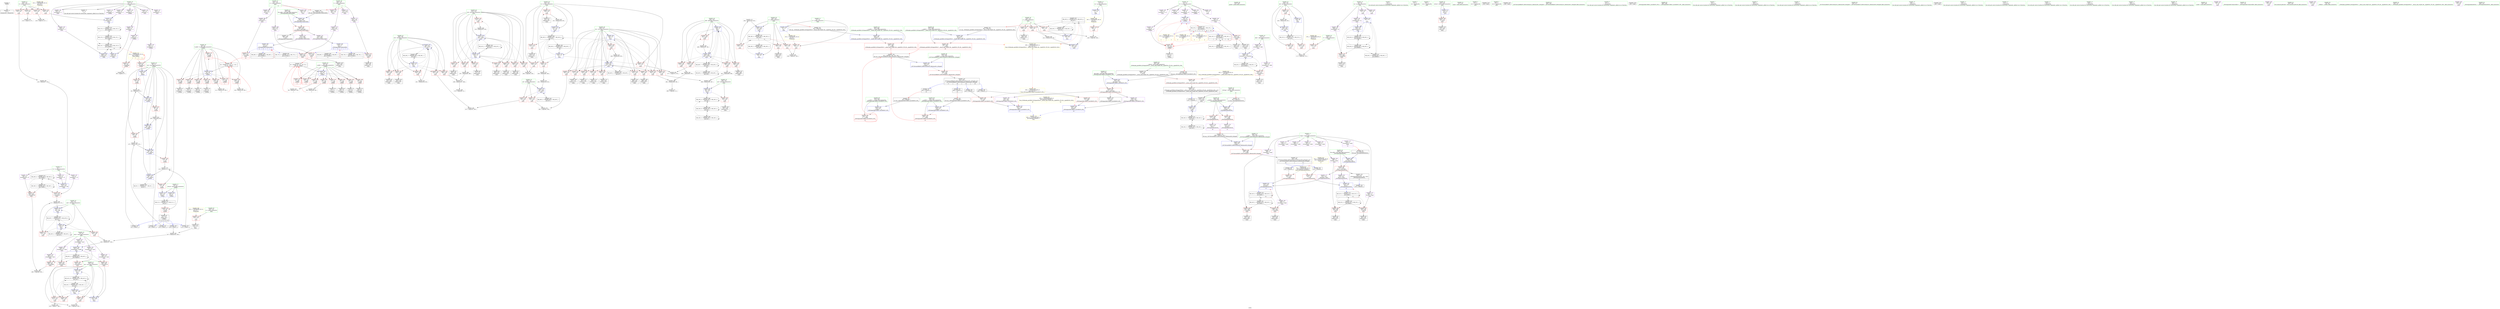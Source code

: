 digraph "SVFG" {
	label="SVFG";

	Node0x55adec868d60 [shape=record,color=grey,label="{NodeID: 0\nNullPtr}"];
	Node0x55adec868d60 -> Node0x55adec8a82c0[style=solid];
	Node0x55adec8b5ad0 [shape=record,color=red,label="{NodeID: 277\n388\<--387\n\<--arrayidx98\nmain\n}"];
	Node0x55adec8b5ad0 -> Node0x55adec8c3fb0[style=solid];
	Node0x55adec8a9910 [shape=record,color=red,label="{NodeID: 194\n62\<--44\n\<--b.addr\n_Z3dfsii\n}"];
	Node0x55adec8a9910 -> Node0x55adec8a8800[style=solid];
	Node0x55adec8a6a70 [shape=record,color=black,label="{NodeID: 111\n421\<--420\nidxprom117\<--\nmain\n}"];
	Node0x55adec8a4dd0 [shape=record,color=green,label="{NodeID: 28\n42\<--43\na.addr\<--a.addr_field_insensitive\n_Z3dfsii\n}"];
	Node0x55adec8a4dd0 -> Node0x55adec8aefe0[style=solid];
	Node0x55adec8a4dd0 -> Node0x55adec8af0b0[style=solid];
	Node0x55adec8a4dd0 -> Node0x55adec8af180[style=solid];
	Node0x55adec8a4dd0 -> Node0x55adec8af250[style=solid];
	Node0x55adec8a4dd0 -> Node0x55adec8af320[style=solid];
	Node0x55adec8a4dd0 -> Node0x55adec8af3f0[style=solid];
	Node0x55adec8a4dd0 -> Node0x55adec8af4c0[style=solid];
	Node0x55adec8a4dd0 -> Node0x55adec8a9770[style=solid];
	Node0x55adec8a4dd0 -> Node0x55adec8b6e80[style=solid];
	Node0x55adec919cd0 [shape=record,color=black,label="{NodeID: 720\n91 = PHI(37, )\n}"];
	Node0x55adec919cd0 -> Node0x55adec8c0fb0[style=solid];
	Node0x55adec8ea930 [shape=record,color=black,label="{NodeID: 554\nMR_12V_2 = PHI(MR_12V_6, MR_12V_1, )\npts\{130000 \}\n}"];
	Node0x55adec8ea930 -> Node0x55adec8d6b20[style=dashed];
	Node0x55adec8ea930 -> Node0x55adec8dde20[style=dashed];
	Node0x55adec8ea930 -> Node0x55adec8ea930[style=dashed];
	Node0x55adec8c2f30 [shape=record,color=grey,label="{NodeID: 471\n246 = Binary(245, 89, )\n}"];
	Node0x55adec8c2f30 -> Node0x55adec8b7ec0[style=solid];
	Node0x55adec8b71c0 [shape=record,color=blue,label="{NodeID: 305\n46\<--85\nans\<--\n_Z3dfsii\n}"];
	Node0x55adec8b71c0 -> Node0x55adec8a9ec0[style=dashed];
	Node0x55adec8b71c0 -> Node0x55adec8b7290[style=dashed];
	Node0x55adec8aafd0 [shape=record,color=red,label="{NodeID: 222\n245\<--138\n\<--i\nmain\n}"];
	Node0x55adec8aafd0 -> Node0x55adec8c2f30[style=solid];
	Node0x55adec8aca80 [shape=record,color=purple,label="{NodeID: 139\n337\<--8\narrayidx71\<--vt\nmain\n}"];
	Node0x55adec8a75d0 [shape=record,color=green,label="{NodeID: 56\n451\<--452\nprintf\<--printf_field_insensitive\n}"];
	Node0x55adec91f700 [shape=record,color=black,label="{NodeID: 748\n541 = PHI(496, )\n2nd arg _ZNSt4pairIiiEC2IRiS2_Lb1EEEOT_OT0_ }"];
	Node0x55adec91f700 -> Node0x55adec8b9b30[style=solid];
	Node0x55adec8f0ac0 [shape=record,color=yellow,style=double,label="{NodeID: 582\n20V_1 = ENCHI(MR_20V_0)\npts\{127 \}\nFun[main]}"];
	Node0x55adec8f0ac0 -> Node0x55adec8aa610[style=dashed];
	Node0x55adec8b8880 [shape=record,color=blue,label="{NodeID: 333\n357\<--78\n\<--\nmain\n}"];
	Node0x55adec8b8880 -> Node0x55adec8b5a00[style=dashed];
	Node0x55adec8b8880 -> Node0x55adec8b8c90[style=dashed];
	Node0x55adec8b8880 -> Node0x55adec8d7f20[style=dashed];
	Node0x55adec8b8880 -> Node0x55adec8e1020[style=dashed];
	Node0x55adec8b8880 -> Node0x55adec8eb830[style=dashed];
	Node0x55adec8b44e0 [shape=record,color=red,label="{NodeID: 250\n363\<--156\n\<--i81\nmain\n}"];
	Node0x55adec8b44e0 -> Node0x55adec8c3b30[style=solid];
	Node0x55adec8ae140 [shape=record,color=purple,label="{NodeID: 167\n185\<--134\nsecond\<--s\nmain\n}"];
	Node0x55adec8a8db0 [shape=record,color=black,label="{NodeID: 84\n206\<--205\nidxprom\<--\nmain\n}"];
	Node0x55adec879f10 [shape=record,color=green,label="{NodeID: 1\n15\<--1\n\<--dummyObj\nCan only get source location for instruction, argument, global var or function.}"];
	Node0x55adec8f2340 [shape=record,color=yellow,style=double,label="{NodeID: 610\n74V_1 = ENCHI(MR_74V_0)\npts\{1450000 1450001 \}\nFun[main]|{<s0>12}}"];
	Node0x55adec8f2340:s0 -> Node0x55adec8f2530[style=dashed,color=red];
	Node0x55adec8b5ba0 [shape=record,color=red,label="{NodeID: 278\n392\<--391\n\<--arrayidx100\nmain\n}"];
	Node0x55adec8b5ba0 -> Node0x55adec8c3fb0[style=solid];
	Node0x55adec8a99e0 [shape=record,color=red,label="{NodeID: 195\n74\<--44\n\<--b.addr\n_Z3dfsii\n}"];
	Node0x55adec8a99e0 -> Node0x55adec8a89a0[style=solid];
	Node0x55adec8a6b40 [shape=record,color=black,label="{NodeID: 112\n428\<--427\nidxprom120\<--\nmain\n}"];
	Node0x55adec8a4ea0 [shape=record,color=green,label="{NodeID: 29\n44\<--45\nb.addr\<--b.addr_field_insensitive\n_Z3dfsii\n}"];
	Node0x55adec8a4ea0 -> Node0x55adec8a9840[style=solid];
	Node0x55adec8a4ea0 -> Node0x55adec8a9910[style=solid];
	Node0x55adec8a4ea0 -> Node0x55adec8a99e0[style=solid];
	Node0x55adec8a4ea0 -> Node0x55adec8a9ab0[style=solid];
	Node0x55adec8a4ea0 -> Node0x55adec8a9b80[style=solid];
	Node0x55adec8a4ea0 -> Node0x55adec8a9c50[style=solid];
	Node0x55adec8a4ea0 -> Node0x55adec8a9d20[style=solid];
	Node0x55adec8a4ea0 -> Node0x55adec8a9df0[style=solid];
	Node0x55adec8a4ea0 -> Node0x55adec8b6f50[style=solid];
	Node0x55adec91ce30 [shape=record,color=black,label="{NodeID: 721\n98 = PHI(37, )\n}"];
	Node0x55adec91ce30 -> Node0x55adec8c15b0[style=solid];
	Node0x55adec8eae30 [shape=record,color=black,label="{NodeID: 555\nMR_60V_2 = PHI(MR_60V_3, MR_60V_1, )\npts\{200000 \}\n}"];
	Node0x55adec8eae30 -> Node0x55adec8b5ad0[style=dashed];
	Node0x55adec8eae30 -> Node0x55adec8b5d40[style=dashed];
	Node0x55adec8eae30 -> Node0x55adec8b5e10[style=dashed];
	Node0x55adec8eae30 -> Node0x55adec8b5ee0[style=dashed];
	Node0x55adec8eae30 -> Node0x55adec8b8610[style=dashed];
	Node0x55adec8eae30 -> Node0x55adec8eae30[style=dashed];
	Node0x55adec8c30b0 [shape=record,color=grey,label="{NodeID: 472\n250 = Binary(89, 249, )\n}"];
	Node0x55adec8c30b0 -> Node0x55adec8c3230[style=solid];
	Node0x55adec8b7290 [shape=record,color=blue,label="{NodeID: 306\n46\<--93\nans\<--add15\n_Z3dfsii\n}"];
	Node0x55adec8b7290 -> Node0x55adec8a9f90[style=dashed];
	Node0x55adec8b7290 -> Node0x55adec8b7360[style=dashed];
	Node0x55adec8ab0a0 [shape=record,color=red,label="{NodeID: 223\n198\<--140\n\<--j\nmain\n}"];
	Node0x55adec8ab0a0 -> Node0x55adec8c36b0[style=solid];
	Node0x55adec8acb50 [shape=record,color=purple,label="{NodeID: 140\n341\<--8\narrayidx74\<--vt\nmain\n}"];
	Node0x55adec8acb50 -> Node0x55adec8b5930[style=solid];
	Node0x55adec8a76d0 [shape=record,color=green,label="{NodeID: 57\n465\<--466\nthis.addr\<--this.addr_field_insensitive\n_ZNSt4pairIiiEC2IiiLb1EEEv\n}"];
	Node0x55adec8a76d0 -> Node0x55adec8b5fb0[style=solid];
	Node0x55adec8a76d0 -> Node0x55adec8b9170[style=solid];
	Node0x55adec8b8950 [shape=record,color=blue,label="{NodeID: 334\n154\<--360\nans\<--\nmain\n}"];
	Node0x55adec8b8950 -> Node0x55adec8b4270[style=dashed];
	Node0x55adec8b8950 -> Node0x55adec8b4340[style=dashed];
	Node0x55adec8b8950 -> Node0x55adec8b4410[style=dashed];
	Node0x55adec8b8950 -> Node0x55adec8b8e30[style=dashed];
	Node0x55adec8b8950 -> Node0x55adec8b8f00[style=dashed];
	Node0x55adec8b8950 -> Node0x55adec8d7020[style=dashed];
	Node0x55adec8b8950 -> Node0x55adec8e8130[style=dashed];
	Node0x55adec8b45b0 [shape=record,color=red,label="{NodeID: 251\n367\<--156\n\<--i81\nmain\n}"];
	Node0x55adec8b45b0 -> Node0x55adec8a64c0[style=solid];
	Node0x55adec8ae210 [shape=record,color=purple,label="{NodeID: 168\n320\<--134\nfirst62\<--s\nmain\n}"];
	Node0x55adec8ae210 -> Node0x55adec8b55f0[style=solid];
	Node0x55adec8a8e80 [shape=record,color=black,label="{NodeID: 85\n209\<--208\nidxprom11\<--\nmain\n}"];
	Node0x55adec879fa0 [shape=record,color=green,label="{NodeID: 2\n27\<--1\n.str\<--dummyObj\nGlob }"];
	Node0x55adec8b5c70 [shape=record,color=red,label="{NodeID: 279\n414\<--413\n\<--arrayidx112\nmain\n}"];
	Node0x55adec8b5c70 -> Node0x55adec8a69a0[style=solid];
	Node0x55adec8a9ab0 [shape=record,color=red,label="{NodeID: 196\n82\<--44\n\<--b.addr\n_Z3dfsii\n}"];
	Node0x55adec8a9ab0 -> Node0x55adec8a8b40[style=solid];
	Node0x55adec8a6c10 [shape=record,color=black,label="{NodeID: 113\n434\<--433\nidxprom124\<--\nmain\n}"];
	Node0x55adec8a4f70 [shape=record,color=green,label="{NodeID: 30\n46\<--47\nans\<--ans_field_insensitive\n_Z3dfsii\n}"];
	Node0x55adec8a4f70 -> Node0x55adec8a9ec0[style=solid];
	Node0x55adec8a4f70 -> Node0x55adec8a9f90[style=solid];
	Node0x55adec8a4f70 -> Node0x55adec8aa060[style=solid];
	Node0x55adec8a4f70 -> Node0x55adec8aa130[style=solid];
	Node0x55adec8a4f70 -> Node0x55adec8aa200[style=solid];
	Node0x55adec8a4f70 -> Node0x55adec8b71c0[style=solid];
	Node0x55adec8a4f70 -> Node0x55adec8b7290[style=solid];
	Node0x55adec8a4f70 -> Node0x55adec8b7360[style=solid];
	Node0x55adec8a4f70 -> Node0x55adec8b7430[style=solid];
	Node0x55adec8a4f70 -> Node0x55adec8b7500[style=solid];
	Node0x55adec91cf30 [shape=record,color=black,label="{NodeID: 722\n105 = PHI(37, )\n}"];
	Node0x55adec91cf30 -> Node0x55adec8c12b0[style=solid];
	Node0x55adec8eb330 [shape=record,color=black,label="{NodeID: 556\nMR_62V_2 = PHI(MR_62V_3, MR_62V_1, )\npts\{220000 \}\n}"];
	Node0x55adec8eb330 -> Node0x55adec8b5c70[style=dashed];
	Node0x55adec8eb330 -> Node0x55adec8b86e0[style=dashed];
	Node0x55adec8eb330 -> Node0x55adec8eb330[style=dashed];
	Node0x55adec8c3230 [shape=record,color=grey,label="{NodeID: 473\n251 = Binary(250, 89, )\n}"];
	Node0x55adec8c3230 -> Node0x55adec8b7f90[style=solid];
	Node0x55adec8b7360 [shape=record,color=blue,label="{NodeID: 307\n46\<--100\nans\<--add17\n_Z3dfsii\n}"];
	Node0x55adec8b7360 -> Node0x55adec8aa060[style=dashed];
	Node0x55adec8b7360 -> Node0x55adec8b7430[style=dashed];
	Node0x55adec8ab170 [shape=record,color=red,label="{NodeID: 224\n208\<--140\n\<--j\nmain\n}"];
	Node0x55adec8ab170 -> Node0x55adec8a8e80[style=solid];
	Node0x55adec8acc20 [shape=record,color=purple,label="{NodeID: 141\n61\<--11\narrayidx4\<--v\n_Z3dfsii\n}"];
	Node0x55adec8a77a0 [shape=record,color=green,label="{NodeID: 58\n483\<--484\nretval\<--retval_field_insensitive\n_ZSt9make_pairIRiS0_ESt4pairINSt17__decay_and_stripIT_E6__typeENS2_IT0_E6__typeEEOS3_OS6_\n|{|<s1>19}}"];
	Node0x55adec8a77a0 -> Node0x55adec8ab7d0[style=solid];
	Node0x55adec8a77a0:s1 -> Node0x55adec91f4e0[style=solid,color=red];
	Node0x55adec8f0c80 [shape=record,color=yellow,style=double,label="{NodeID: 584\n24V_1 = ENCHI(MR_24V_0)\npts\{131 \}\nFun[main]}"];
	Node0x55adec8f0c80 -> Node0x55adec8aa950[style=dashed];
	Node0x55adec8d9820 [shape=record,color=black,label="{NodeID: 501\nMR_28V_4 = PHI(MR_28V_5, MR_28V_3, )\npts\{139 \}\n|{|<s5>11}}"];
	Node0x55adec8d9820 -> Node0x55adec8aae30[style=dashed];
	Node0x55adec8d9820 -> Node0x55adec8aaf00[style=dashed];
	Node0x55adec8d9820 -> Node0x55adec8aafd0[style=dashed];
	Node0x55adec8d9820 -> Node0x55adec8b7ec0[style=dashed];
	Node0x55adec8d9820 -> Node0x55adec8e5e30[style=dashed];
	Node0x55adec8d9820:s5 -> Node0x55adec8f2ad0[style=dashed,color=red];
	Node0x55adec8b8a20 [shape=record,color=blue,label="{NodeID: 335\n156\<--15\ni81\<--\nmain\n}"];
	Node0x55adec8b8a20 -> Node0x55adec8b44e0[style=dashed];
	Node0x55adec8b8a20 -> Node0x55adec8b45b0[style=dashed];
	Node0x55adec8b8a20 -> Node0x55adec8b4680[style=dashed];
	Node0x55adec8b8a20 -> Node0x55adec8b4750[style=dashed];
	Node0x55adec8b8a20 -> Node0x55adec8b4820[style=dashed];
	Node0x55adec8b8a20 -> Node0x55adec8b48f0[style=dashed];
	Node0x55adec8b8a20 -> Node0x55adec8b49c0[style=dashed];
	Node0x55adec8b8a20 -> Node0x55adec8b4a90[style=dashed];
	Node0x55adec8b8a20 -> Node0x55adec8b4b60[style=dashed];
	Node0x55adec8b8a20 -> Node0x55adec8b4c30[style=dashed];
	Node0x55adec8b8a20 -> Node0x55adec8b8fd0[style=dashed];
	Node0x55adec8b8a20 -> Node0x55adec8e8630[style=dashed];
	Node0x55adec8b4680 [shape=record,color=red,label="{NodeID: 252\n381\<--156\n\<--i81\nmain\n}"];
	Node0x55adec8b4680 -> Node0x55adec8c1eb0[style=solid];
	Node0x55adec8ae2e0 [shape=record,color=purple,label="{NodeID: 169\n322\<--134\nsecond63\<--s\nmain\n}"];
	Node0x55adec8ae2e0 -> Node0x55adec8b56c0[style=solid];
	Node0x55adec8a8f50 [shape=record,color=black,label="{NodeID: 86\n222\<--221\nidxprom15\<--\nmain\n}"];
	Node0x55adec8821c0 [shape=record,color=green,label="{NodeID: 3\n29\<--1\n.str.1\<--dummyObj\nGlob }"];
	Node0x55adec8f2530 [shape=record,color=yellow,style=double,label="{NodeID: 612\n74V_1 = ENCHI(MR_74V_0)\npts\{1450000 1450001 \}\nFun[_ZNSt4pairIiiEaSEOS0_]}"];
	Node0x55adec8f2530 -> Node0x55adec8b6560[style=dashed];
	Node0x55adec8f2530 -> Node0x55adec8b6630[style=dashed];
	Node0x55adec8b5d40 [shape=record,color=red,label="{NodeID: 280\n423\<--422\n\<--arrayidx118\nmain\n}"];
	Node0x55adec8b5d40 -> Node0x55adec8b8e30[style=solid];
	Node0x55adec8a9b80 [shape=record,color=red,label="{NodeID: 197\n90\<--44\n\<--b.addr\n_Z3dfsii\n|{<s0>1}}"];
	Node0x55adec8a9b80:s0 -> Node0x55adec91e9f0[style=solid,color=red];
	Node0x55adec8a6ce0 [shape=record,color=black,label="{NodeID: 114\n123\<--458\nmain_ret\<--\nmain\n}"];
	Node0x55adec8a5040 [shape=record,color=green,label="{NodeID: 31\n121\<--122\nmain\<--main_field_insensitive\n}"];
	Node0x55adec91d070 [shape=record,color=black,label="{NodeID: 723\n112 = PHI(37, )\n}"];
	Node0x55adec91d070 -> Node0x55adec8c2db0[style=solid];
	Node0x55adec8eb830 [shape=record,color=black,label="{NodeID: 557\nMR_64V_2 = PHI(MR_64V_4, MR_64V_1, )\npts\{260000 \}\n}"];
	Node0x55adec8eb830 -> Node0x55adec8b8880[style=dashed];
	Node0x55adec8c33b0 [shape=record,color=grey,label="{NodeID: 474\n269 = Binary(267, 268, )\n}"];
	Node0x55adec8c33b0 -> Node0x55adec8c4a30[style=solid];
	Node0x55adec8b7430 [shape=record,color=blue,label="{NodeID: 308\n46\<--107\nans\<--add20\n_Z3dfsii\n}"];
	Node0x55adec8b7430 -> Node0x55adec8aa130[style=dashed];
	Node0x55adec8b7430 -> Node0x55adec8b7500[style=dashed];
	Node0x55adec8ab240 [shape=record,color=red,label="{NodeID: 225\n240\<--140\n\<--j\nmain\n}"];
	Node0x55adec8ab240 -> Node0x55adec8c2630[style=solid];
	Node0x55adec8accf0 [shape=record,color=purple,label="{NodeID: 142\n64\<--11\narrayidx6\<--v\n_Z3dfsii\n}"];
	Node0x55adec8accf0 -> Node0x55adec8aa3a0[style=solid];
	Node0x55adec8a7870 [shape=record,color=green,label="{NodeID: 59\n485\<--486\n__x.addr\<--__x.addr_field_insensitive\n_ZSt9make_pairIRiS0_ESt4pairINSt17__decay_and_stripIT_E6__typeENS2_IT0_E6__typeEEOS3_OS6_\n}"];
	Node0x55adec8a7870 -> Node0x55adec8b6080[style=solid];
	Node0x55adec8a7870 -> Node0x55adec8b93e0[style=solid];
	Node0x55adec8b8af0 [shape=record,color=blue,label="{NodeID: 336\n158\<--15\nj89\<--\nmain\n}"];
	Node0x55adec8b8af0 -> Node0x55adec8b4d00[style=dashed];
	Node0x55adec8b8af0 -> Node0x55adec8b4dd0[style=dashed];
	Node0x55adec8b8af0 -> Node0x55adec8b4ea0[style=dashed];
	Node0x55adec8b8af0 -> Node0x55adec8b4f70[style=dashed];
	Node0x55adec8b8af0 -> Node0x55adec8b5040[style=dashed];
	Node0x55adec8b8af0 -> Node0x55adec8b8d60[style=dashed];
	Node0x55adec8b8af0 -> Node0x55adec8d7520[style=dashed];
	Node0x55adec8b4750 [shape=record,color=red,label="{NodeID: 253\n385\<--156\n\<--i81\nmain\n}"];
	Node0x55adec8b4750 -> Node0x55adec8a6660[style=solid];
	Node0x55adec8ae3b0 [shape=record,color=purple,label="{NodeID: 170\n186\<--136\nfirst1\<--t\nmain\n}"];
	Node0x55adec8a9020 [shape=record,color=black,label="{NodeID: 87\n233\<--230\nidxprom18\<--\nmain\n}"];
	Node0x55adec882250 [shape=record,color=green,label="{NodeID: 4\n31\<--1\n.str.2\<--dummyObj\nGlob }"];
	Node0x55adec8c0b30 [shape=record,color=grey,label="{NodeID: 447\n444 = Binary(443, 89, )\n}"];
	Node0x55adec8c0b30 -> Node0x55adec8b8fd0[style=solid];
	Node0x55adec8b5e10 [shape=record,color=red,label="{NodeID: 281\n430\<--429\n\<--arrayidx121\nmain\n}"];
	Node0x55adec8b5e10 -> Node0x55adec8c3e30[style=solid];
	Node0x55adec8a9c50 [shape=record,color=red,label="{NodeID: 198\n97\<--44\n\<--b.addr\n_Z3dfsii\n|{<s0>2}}"];
	Node0x55adec8a9c50:s0 -> Node0x55adec91e9f0[style=solid,color=red];
	Node0x55adec8a6db0 [shape=record,color=black,label="{NodeID: 115\n469\<--468\n\<--this1\n_ZNSt4pairIiiEC2IiiLb1EEEv\n}"];
	Node0x55adec8a5140 [shape=record,color=green,label="{NodeID: 32\n124\<--125\nretval\<--retval_field_insensitive\nmain\n}"];
	Node0x55adec8a5140 -> Node0x55adec8aa540[style=solid];
	Node0x55adec8a5140 -> Node0x55adec8b76a0[style=solid];
	Node0x55adec91d1b0 [shape=record,color=black,label="{NodeID: 724\n164 = PHI()\n}"];
	Node0x55adec8ebd30 [shape=record,color=black,label="{NodeID: 558\nMR_66V_2 = PHI(MR_66V_3, MR_66V_1, )\npts\{1350000 \}\n|{<s0>6}}"];
	Node0x55adec8ebd30:s0 -> Node0x55adec8b9240[style=dashed,color=red];
	Node0x55adec8c3530 [shape=record,color=grey,label="{NodeID: 475\n171 = cmp(169, 170, )\n}"];
	Node0x55adec8b7500 [shape=record,color=blue,label="{NodeID: 309\n46\<--114\nans\<--add23\n_Z3dfsii\n}"];
	Node0x55adec8b7500 -> Node0x55adec8aa200[style=dashed];
	Node0x55adec8b7500 -> Node0x55adec8df720[style=dashed];
	Node0x55adec8ab310 [shape=record,color=red,label="{NodeID: 226\n204\<--142\n\<--d\nmain\n}"];
	Node0x55adec8ab310 -> Node0x55adec8b7ab0[style=solid];
	Node0x55adec8acdc0 [shape=record,color=purple,label="{NodeID: 143\n81\<--11\narrayidx12\<--v\n_Z3dfsii\n}"];
	Node0x55adec8a7940 [shape=record,color=green,label="{NodeID: 60\n487\<--488\n__y.addr\<--__y.addr_field_insensitive\n_ZSt9make_pairIRiS0_ESt4pairINSt17__decay_and_stripIT_E6__typeENS2_IT0_E6__typeEEOS3_OS6_\n}"];
	Node0x55adec8a7940 -> Node0x55adec8b6150[style=solid];
	Node0x55adec8a7940 -> Node0x55adec8b94b0[style=solid];
	Node0x55adec8b8bc0 [shape=record,color=blue,label="{NodeID: 337\n160\<--398\nnxt\<--or\nmain\n}"];
	Node0x55adec8b8bc0 -> Node0x55adec8b5110[style=dashed];
	Node0x55adec8b8bc0 -> Node0x55adec8d8920[style=dashed];
	Node0x55adec8b4820 [shape=record,color=red,label="{NodeID: 254\n395\<--156\n\<--i81\nmain\n}"];
	Node0x55adec8b4820 -> Node0x55adec8c18b0[style=solid];
	Node0x55adec8ae480 [shape=record,color=purple,label="{NodeID: 171\n187\<--136\nsecond2\<--t\nmain\n}"];
	Node0x55adec8a90f0 [shape=record,color=black,label="{NodeID: 88\n273\<--272\nidxprom36\<--\nmain\n}"];
	Node0x55adec8822e0 [shape=record,color=green,label="{NodeID: 5\n33\<--1\n.str.3\<--dummyObj\nGlob }"];
	Node0x55adec8c0cb0 [shape=record,color=grey,label="{NodeID: 448\n408 = Binary(407, 89, )\n}"];
	Node0x55adec8c0cb0 -> Node0x55adec8b8d60[style=solid];
	Node0x55adec8b5ee0 [shape=record,color=red,label="{NodeID: 282\n436\<--435\n\<--arrayidx125\nmain\n}"];
	Node0x55adec8b5ee0 -> Node0x55adec8b8f00[style=solid];
	Node0x55adec8a9d20 [shape=record,color=red,label="{NodeID: 199\n103\<--44\n\<--b.addr\n_Z3dfsii\n}"];
	Node0x55adec8a9d20 -> Node0x55adec8c1730[style=solid];
	Node0x55adec8ab7d0 [shape=record,color=black,label="{NodeID: 116\n500\<--483\n\<--retval\n_ZSt9make_pairIRiS0_ESt4pairINSt17__decay_and_stripIT_E6__typeENS2_IT0_E6__typeEEOS3_OS6_\n}"];
	Node0x55adec8ab7d0 -> Node0x55adec8b6220[style=solid];
	Node0x55adec8a5210 [shape=record,color=green,label="{NodeID: 33\n126\<--127\nT\<--T_field_insensitive\nmain\n}"];
	Node0x55adec8a5210 -> Node0x55adec8aa610[style=solid];
	Node0x55adec91d280 [shape=record,color=black,label="{NodeID: 725\n189 = PHI()\n}"];
	Node0x55adec8ec230 [shape=record,color=black,label="{NodeID: 559\nMR_68V_2 = PHI(MR_68V_3, MR_68V_1, )\npts\{1350001 \}\n|{<s0>6}}"];
	Node0x55adec8ec230:s0 -> Node0x55adec8b9310[style=dashed,color=red];
	Node0x55adec8c36b0 [shape=record,color=grey,label="{NodeID: 476\n200 = cmp(198, 199, )\n}"];
	Node0x55adec8b75d0 [shape=record,color=blue,label="{NodeID: 310\n40\<--116\nretval\<--\n_Z3dfsii\n}"];
	Node0x55adec8b75d0 -> Node0x55adec8df220[style=dashed];
	Node0x55adec8ab3e0 [shape=record,color=red,label="{NodeID: 227\n212\<--142\n\<--d\nmain\n}"];
	Node0x55adec8ab3e0 -> Node0x55adec8c39b0[style=solid];
	Node0x55adec8ace90 [shape=record,color=purple,label="{NodeID: 144\n84\<--11\narrayidx14\<--v\n_Z3dfsii\n}"];
	Node0x55adec8ace90 -> Node0x55adec8aa470[style=solid];
	Node0x55adec8a7a10 [shape=record,color=green,label="{NodeID: 61\n493\<--494\n_ZSt7forwardIRiEOT_RNSt16remove_referenceIS1_E4typeE\<--_ZSt7forwardIRiEOT_RNSt16remove_referenceIS1_E4typeE_field_insensitive\n}"];
	Node0x55adec8b8c90 [shape=record,color=blue,label="{NodeID: 338\n402\<--78\narrayidx105\<--\nmain\n}"];
	Node0x55adec8b8c90 -> Node0x55adec8e1020[style=dashed];
	Node0x55adec8b48f0 [shape=record,color=red,label="{NodeID: 255\n411\<--156\n\<--i81\nmain\n}"];
	Node0x55adec8b48f0 -> Node0x55adec8a68d0[style=solid];
	Node0x55adec8ae550 [shape=record,color=purple,label="{NodeID: 172\n334\<--136\nfirst69\<--t\nmain\n}"];
	Node0x55adec8ae550 -> Node0x55adec8b5790[style=solid];
	Node0x55adec8a91c0 [shape=record,color=black,label="{NodeID: 89\n280\<--279\nidxprom38\<--\nmain\n}"];
	Node0x55adec882370 [shape=record,color=green,label="{NodeID: 6\n67\<--1\n\<--dummyObj\nCan only get source location for instruction, argument, global var or function.}"];
	Node0x55adec8c0e30 [shape=record,color=grey,label="{NodeID: 449\n111 = Binary(110, 89, )\n|{<s0>4}}"];
	Node0x55adec8c0e30:s0 -> Node0x55adec91e9f0[style=solid,color=red];
	Node0x55adec8b5fb0 [shape=record,color=red,label="{NodeID: 283\n468\<--465\nthis1\<--this.addr\n_ZNSt4pairIiiEC2IiiLb1EEEv\n}"];
	Node0x55adec8b5fb0 -> Node0x55adec8a6db0[style=solid];
	Node0x55adec8b5fb0 -> Node0x55adec8ae6f0[style=solid];
	Node0x55adec8b5fb0 -> Node0x55adec8ae7c0[style=solid];
	Node0x55adec8a9df0 [shape=record,color=red,label="{NodeID: 200\n110\<--44\n\<--b.addr\n_Z3dfsii\n}"];
	Node0x55adec8a9df0 -> Node0x55adec8c0e30[style=solid];
	Node0x55adec8ab8a0 [shape=record,color=black,label="{NodeID: 117\n480\<--501\n_ZSt9make_pairIRiS0_ESt4pairINSt17__decay_and_stripIT_E6__typeENS2_IT0_E6__typeEEOS3_OS6__ret\<--\n_ZSt9make_pairIRiS0_ESt4pairINSt17__decay_and_stripIT_E6__typeENS2_IT0_E6__typeEEOS3_OS6_\n|{<s0>11}}"];
	Node0x55adec8ab8a0:s0 -> Node0x55adec91d420[style=solid,color=blue];
	Node0x55adec8a52e0 [shape=record,color=green,label="{NodeID: 34\n128\<--129\niid\<--iid_field_insensitive\nmain\n}"];
	Node0x55adec8a52e0 -> Node0x55adec8aa6e0[style=solid];
	Node0x55adec8a52e0 -> Node0x55adec8aa7b0[style=solid];
	Node0x55adec8a52e0 -> Node0x55adec8aa880[style=solid];
	Node0x55adec8a52e0 -> Node0x55adec8b7770[style=solid];
	Node0x55adec8a52e0 -> Node0x55adec8b90a0[style=solid];
	Node0x55adec91d350 [shape=record,color=black,label="{NodeID: 726\n203 = PHI()\n}"];
	Node0x55adec8ec730 [shape=record,color=black,label="{NodeID: 560\nMR_70V_2 = PHI(MR_70V_3, MR_70V_1, )\npts\{1370000 \}\n|{<s0>7}}"];
	Node0x55adec8ec730:s0 -> Node0x55adec8b9240[style=dashed,color=red];
	Node0x55adec8c3830 [shape=record,color=grey,label="{NodeID: 477\n383 = cmp(382, 15, )\n}"];
	Node0x55adec8b76a0 [shape=record,color=blue,label="{NodeID: 311\n124\<--15\nretval\<--\nmain\n}"];
	Node0x55adec8b76a0 -> Node0x55adec8aa540[style=dashed];
	Node0x55adec8ab4b0 [shape=record,color=red,label="{NodeID: 228\n215\<--142\n\<--d\nmain\n}"];
	Node0x55adec8ab4b0 -> Node0x55adec8c4130[style=solid];
	Node0x55adec8acf60 [shape=record,color=purple,label="{NodeID: 145\n207\<--11\narrayidx\<--v\nmain\n}"];
	Node0x55adec8a7b10 [shape=record,color=green,label="{NodeID: 62\n498\<--499\n_ZNSt4pairIiiEC2IRiS2_Lb1EEEOT_OT0_\<--_ZNSt4pairIiiEC2IRiS2_Lb1EEEOT_OT0__field_insensitive\n}"];
	Node0x55adec8f1000 [shape=record,color=yellow,style=double,label="{NodeID: 588\n32V_1 = ENCHI(MR_32V_0)\npts\{143 \}\nFun[main]}"];
	Node0x55adec8f1000 -> Node0x55adec8ab310[style=dashed];
	Node0x55adec8f1000 -> Node0x55adec8ab3e0[style=dashed];
	Node0x55adec8f1000 -> Node0x55adec8ab4b0[style=dashed];
	Node0x55adec8f1000 -> Node0x55adec8ab580[style=dashed];
	Node0x55adec8b8d60 [shape=record,color=blue,label="{NodeID: 339\n158\<--408\nj89\<--inc109\nmain\n}"];
	Node0x55adec8b8d60 -> Node0x55adec8b4d00[style=dashed];
	Node0x55adec8b8d60 -> Node0x55adec8b4dd0[style=dashed];
	Node0x55adec8b8d60 -> Node0x55adec8b4ea0[style=dashed];
	Node0x55adec8b8d60 -> Node0x55adec8b4f70[style=dashed];
	Node0x55adec8b8d60 -> Node0x55adec8b5040[style=dashed];
	Node0x55adec8b8d60 -> Node0x55adec8b8d60[style=dashed];
	Node0x55adec8b8d60 -> Node0x55adec8d7520[style=dashed];
	Node0x55adec8b49c0 [shape=record,color=red,label="{NodeID: 256\n420\<--156\n\<--i81\nmain\n}"];
	Node0x55adec8b49c0 -> Node0x55adec8a6a70[style=solid];
	Node0x55adec8ae620 [shape=record,color=purple,label="{NodeID: 173\n338\<--136\nsecond72\<--t\nmain\n}"];
	Node0x55adec8ae620 -> Node0x55adec8b5860[style=solid];
	Node0x55adec8a9290 [shape=record,color=black,label="{NodeID: 90\n284\<--283\nidxprom41\<--\nmain\n}"];
	Node0x55adec882400 [shape=record,color=green,label="{NodeID: 7\n78\<--1\n\<--dummyObj\nCan only get source location for instruction, argument, global var or function.}"];
	Node0x55adec8c0fb0 [shape=record,color=grey,label="{NodeID: 450\n93 = Binary(92, 91, )\n}"];
	Node0x55adec8c0fb0 -> Node0x55adec8b7290[style=solid];
	Node0x55adec8b6080 [shape=record,color=red,label="{NodeID: 284\n491\<--485\n\<--__x.addr\n_ZSt9make_pairIRiS0_ESt4pairINSt17__decay_and_stripIT_E6__typeENS2_IT0_E6__typeEEOS3_OS6_\n|{<s0>17}}"];
	Node0x55adec8b6080:s0 -> Node0x55adec91ed80[style=solid,color=red];
	Node0x55adec8a9ec0 [shape=record,color=red,label="{NodeID: 201\n92\<--46\n\<--ans\n_Z3dfsii\n}"];
	Node0x55adec8a9ec0 -> Node0x55adec8c0fb0[style=solid];
	Node0x55adec8ab970 [shape=record,color=black,label="{NodeID: 118\n503\<--512\n_ZNSt4pairIiiEaSEOS0__ret\<--this1\n_ZNSt4pairIiiEaSEOS0_\n|{<s0>12}}"];
	Node0x55adec8ab970:s0 -> Node0x55adec91d5f0[style=solid,color=blue];
	Node0x55adec8a53b0 [shape=record,color=green,label="{NodeID: 35\n130\<--131\ne\<--e_field_insensitive\nmain\n}"];
	Node0x55adec8a53b0 -> Node0x55adec8aa950[style=solid];
	Node0x55adec91d420 [shape=record,color=black,label="{NodeID: 727\n225 = PHI(480, )\n}"];
	Node0x55adec91d420 -> Node0x55adec8b7c50[style=solid];
	Node0x55adec8ecc30 [shape=record,color=black,label="{NodeID: 561\nMR_72V_2 = PHI(MR_72V_3, MR_72V_1, )\npts\{1370001 \}\n|{<s0>7}}"];
	Node0x55adec8ecc30:s0 -> Node0x55adec8b9310[style=dashed,color=red];
	Node0x55adec8c39b0 [shape=record,color=grey,label="{NodeID: 478\n213 = cmp(212, 67, )\n}"];
	Node0x55adec8b7770 [shape=record,color=blue,label="{NodeID: 312\n128\<--89\niid\<--\nmain\n}"];
	Node0x55adec8b7770 -> Node0x55adec8e5430[style=dashed];
	Node0x55adec8ab580 [shape=record,color=red,label="{NodeID: 229\n219\<--142\n\<--d\nmain\n}"];
	Node0x55adec8ab580 -> Node0x55adec8c21b0[style=solid];
	Node0x55adec8ad030 [shape=record,color=purple,label="{NodeID: 146\n210\<--11\narrayidx12\<--v\nmain\n}"];
	Node0x55adec8ad030 -> Node0x55adec8b7ab0[style=solid];
	Node0x55adec8a7c10 [shape=record,color=green,label="{NodeID: 63\n506\<--507\nthis.addr\<--this.addr_field_insensitive\n_ZNSt4pairIiiEaSEOS0_\n}"];
	Node0x55adec8a7c10 -> Node0x55adec8b62f0[style=solid];
	Node0x55adec8a7c10 -> Node0x55adec8b9580[style=solid];
	Node0x55adec8b8e30 [shape=record,color=blue,label="{NodeID: 340\n154\<--423\nans\<--\nmain\n}"];
	Node0x55adec8b8e30 -> Node0x55adec8d7020[style=dashed];
	Node0x55adec8b4a90 [shape=record,color=red,label="{NodeID: 257\n427\<--156\n\<--i81\nmain\n}"];
	Node0x55adec8b4a90 -> Node0x55adec8a6b40[style=solid];
	Node0x55adec8ae6f0 [shape=record,color=purple,label="{NodeID: 174\n470\<--468\nfirst\<--this1\n_ZNSt4pairIiiEC2IiiLb1EEEv\n}"];
	Node0x55adec8ae6f0 -> Node0x55adec8b9240[style=solid];
	Node0x55adec8a9360 [shape=record,color=black,label="{NodeID: 91\n287\<--286\nidxprom43\<--\nmain\n}"];
	Node0x55adec8824c0 [shape=record,color=green,label="{NodeID: 8\n89\<--1\n\<--dummyObj\nCan only get source location for instruction, argument, global var or function.}"];
	Node0x55adec8c1130 [shape=record,color=grey,label="{NodeID: 451\n96 = Binary(95, 89, )\n|{<s0>2}}"];
	Node0x55adec8c1130:s0 -> Node0x55adec91e570[style=solid,color=red];
	Node0x55adec8b6150 [shape=record,color=red,label="{NodeID: 285\n495\<--487\n\<--__y.addr\n_ZSt9make_pairIRiS0_ESt4pairINSt17__decay_and_stripIT_E6__typeENS2_IT0_E6__typeEEOS3_OS6_\n|{<s0>18}}"];
	Node0x55adec8b6150:s0 -> Node0x55adec91ed80[style=solid,color=red];
	Node0x55adec8a9f90 [shape=record,color=red,label="{NodeID: 202\n99\<--46\n\<--ans\n_Z3dfsii\n}"];
	Node0x55adec8a9f90 -> Node0x55adec8c15b0[style=solid];
	Node0x55adec8aba40 [shape=record,color=black,label="{NodeID: 119\n531\<--536\n_ZSt7forwardIRiEOT_RNSt16remove_referenceIS1_E4typeE_ret\<--\n_ZSt7forwardIRiEOT_RNSt16remove_referenceIS1_E4typeE\n|{<s0>17|<s1>18|<s2>22|<s3>23}}"];
	Node0x55adec8aba40:s0 -> Node0x55adec91d940[style=solid,color=blue];
	Node0x55adec8aba40:s1 -> Node0x55adec91dab0[style=solid,color=blue];
	Node0x55adec8aba40:s2 -> Node0x55adec91de70[style=solid,color=blue];
	Node0x55adec8aba40:s3 -> Node0x55adec91e340[style=solid,color=blue];
	Node0x55adec8a5480 [shape=record,color=green,label="{NodeID: 36\n132\<--133\ntc\<--tc_field_insensitive\nmain\n}"];
	Node0x55adec8a5480 -> Node0x55adec8aaa20[style=solid];
	Node0x55adec8a5480 -> Node0x55adec8aaaf0[style=solid];
	Node0x55adec8a5480 -> Node0x55adec8aabc0[style=solid];
	Node0x55adec8a5480 -> Node0x55adec8aac90[style=solid];
	Node0x55adec8a5480 -> Node0x55adec8aad60[style=solid];
	Node0x55adec8a5480 -> Node0x55adec8b7840[style=solid];
	Node0x55adec8a5480 -> Node0x55adec8b7d20[style=solid];
	Node0x55adec91d5f0 [shape=record,color=black,label="{NodeID: 728\n235 = PHI(503, )\n}"];
	Node0x55adec8c3b30 [shape=record,color=grey,label="{NodeID: 479\n365 = cmp(363, 364, )\n}"];
	Node0x55adec8b7840 [shape=record,color=blue,label="{NodeID: 313\n132\<--15\ntc\<--\nmain\n}"];
	Node0x55adec8b7840 -> Node0x55adec8aabc0[style=dashed];
	Node0x55adec8b7840 -> Node0x55adec8aac90[style=dashed];
	Node0x55adec8b7840 -> Node0x55adec8aad60[style=dashed];
	Node0x55adec8b7840 -> Node0x55adec8dc020[style=dashed];
	Node0x55adec8b7840 -> Node0x55adec8e5930[style=dashed];
	Node0x55adec8ab650 [shape=record,color=red,label="{NodeID: 230\n256\<--146\n\<--all\nmain\n}"];
	Node0x55adec8ab650 -> Node0x55adec8c48b0[style=solid];
	Node0x55adec8ad100 [shape=record,color=purple,label="{NodeID: 147\n285\<--11\narrayidx42\<--v\nmain\n}"];
	Node0x55adec8a7ce0 [shape=record,color=green,label="{NodeID: 64\n508\<--509\n__p.addr\<--__p.addr_field_insensitive\n_ZNSt4pairIiiEaSEOS0_\n}"];
	Node0x55adec8a7ce0 -> Node0x55adec8b63c0[style=solid];
	Node0x55adec8a7ce0 -> Node0x55adec8b6490[style=solid];
	Node0x55adec8a7ce0 -> Node0x55adec8b9650[style=solid];
	Node0x55adec8b8f00 [shape=record,color=blue,label="{NodeID: 341\n154\<--436\nans\<--\nmain\n}"];
	Node0x55adec8b8f00 -> Node0x55adec8d7020[style=dashed];
	Node0x55adec8b4b60 [shape=record,color=red,label="{NodeID: 258\n433\<--156\n\<--i81\nmain\n}"];
	Node0x55adec8b4b60 -> Node0x55adec8a6c10[style=solid];
	Node0x55adec8ae7c0 [shape=record,color=purple,label="{NodeID: 175\n472\<--468\nsecond\<--this1\n_ZNSt4pairIiiEC2IiiLb1EEEv\n}"];
	Node0x55adec8ae7c0 -> Node0x55adec8b9310[style=solid];
	Node0x55adec8a9430 [shape=record,color=black,label="{NodeID: 92\n291\<--290\nidxprom46\<--\nmain\n}"];
	Node0x55adec882580 [shape=record,color=green,label="{NodeID: 9\n179\<--1\n\<--dummyObj\nCan only get source location for instruction, argument, global var or function.}"];
	Node0x55adec8f2ad0 [shape=record,color=yellow,style=double,label="{NodeID: 618\n88V_1 = ENCHI(MR_88V_0)\npts\{139 141 \}\nFun[_ZSt9make_pairIRiS0_ESt4pairINSt17__decay_and_stripIT_E6__typeENS2_IT0_E6__typeEEOS3_OS6_]|{<s0>19}}"];
	Node0x55adec8f2ad0:s0 -> Node0x55adec8e1cf0[style=dashed,color=red];
	Node0x55adec8c12b0 [shape=record,color=grey,label="{NodeID: 452\n107 = Binary(106, 105, )\n}"];
	Node0x55adec8c12b0 -> Node0x55adec8b7430[style=solid];
	Node0x55adec8b6220 [shape=record,color=red,label="{NodeID: 286\n501\<--500\n\<--\n_ZSt9make_pairIRiS0_ESt4pairINSt17__decay_and_stripIT_E6__typeENS2_IT0_E6__typeEEOS3_OS6_\n}"];
	Node0x55adec8b6220 -> Node0x55adec8ab8a0[style=solid];
	Node0x55adec8aa060 [shape=record,color=red,label="{NodeID: 203\n106\<--46\n\<--ans\n_Z3dfsii\n}"];
	Node0x55adec8aa060 -> Node0x55adec8c12b0[style=solid];
	Node0x55adec8abb10 [shape=record,color=black,label="{NodeID: 120\n552\<--551\n\<--this1\n_ZNSt4pairIiiEC2IRiS2_Lb1EEEOT_OT0_\n}"];
	Node0x55adec8a5550 [shape=record,color=green,label="{NodeID: 37\n134\<--135\ns\<--s_field_insensitive\nmain\n|{|<s4>6}}"];
	Node0x55adec8a5550 -> Node0x55adec8ae070[style=solid];
	Node0x55adec8a5550 -> Node0x55adec8ae140[style=solid];
	Node0x55adec8a5550 -> Node0x55adec8ae210[style=solid];
	Node0x55adec8a5550 -> Node0x55adec8ae2e0[style=solid];
	Node0x55adec8a5550:s4 -> Node0x55adec91ec30[style=solid,color=red];
	Node0x55adec91d700 [shape=record,color=black,label="{NodeID: 729\n324 = PHI(37, )\n}"];
	Node0x55adec91d700 -> Node0x55adec8c2330[style=solid];
	Node0x55adec8c3cb0 [shape=record,color=grey,label="{NodeID: 480\n194 = cmp(192, 193, )\n}"];
	Node0x55adec8b7910 [shape=record,color=blue,label="{NodeID: 314\n138\<--89\ni\<--\nmain\n}"];
	Node0x55adec8b7910 -> Node0x55adec8d9820[style=dashed];
	Node0x55adec8b35b0 [shape=record,color=red,label="{NodeID: 231\n364\<--146\n\<--all\nmain\n}"];
	Node0x55adec8b35b0 -> Node0x55adec8c3b30[style=solid];
	Node0x55adec8ad1d0 [shape=record,color=purple,label="{NodeID: 148\n292\<--11\narrayidx47\<--v\nmain\n}"];
	Node0x55adec8ad1d0 -> Node0x55adec8b83a0[style=solid];
	Node0x55adec8a7db0 [shape=record,color=green,label="{NodeID: 65\n516\<--517\n_ZSt7forwardIiEOT_RNSt16remove_referenceIS0_E4typeE\<--_ZSt7forwardIiEOT_RNSt16remove_referenceIS0_E4typeE_field_insensitive\n}"];
	Node0x55adec8b8fd0 [shape=record,color=blue,label="{NodeID: 342\n156\<--444\ni81\<--inc131\nmain\n}"];
	Node0x55adec8b8fd0 -> Node0x55adec8b44e0[style=dashed];
	Node0x55adec8b8fd0 -> Node0x55adec8b45b0[style=dashed];
	Node0x55adec8b8fd0 -> Node0x55adec8b4680[style=dashed];
	Node0x55adec8b8fd0 -> Node0x55adec8b4750[style=dashed];
	Node0x55adec8b8fd0 -> Node0x55adec8b4820[style=dashed];
	Node0x55adec8b8fd0 -> Node0x55adec8b48f0[style=dashed];
	Node0x55adec8b8fd0 -> Node0x55adec8b49c0[style=dashed];
	Node0x55adec8b8fd0 -> Node0x55adec8b4a90[style=dashed];
	Node0x55adec8b8fd0 -> Node0x55adec8b4b60[style=dashed];
	Node0x55adec8b8fd0 -> Node0x55adec8b4c30[style=dashed];
	Node0x55adec8b8fd0 -> Node0x55adec8b8fd0[style=dashed];
	Node0x55adec8b8fd0 -> Node0x55adec8e8630[style=dashed];
	Node0x55adec8b4c30 [shape=record,color=red,label="{NodeID: 259\n443\<--156\n\<--i81\nmain\n}"];
	Node0x55adec8b4c30 -> Node0x55adec8c0b30[style=solid];
	Node0x55adec8ae890 [shape=record,color=purple,label="{NodeID: 176\n519\<--512\nfirst2\<--this1\n_ZNSt4pairIiiEaSEOS0_\n}"];
	Node0x55adec8ae890 -> Node0x55adec8b9720[style=solid];
	Node0x55adec8a9500 [shape=record,color=black,label="{NodeID: 93\n296\<--295\nidxprom48\<--\nmain\n}"];
	Node0x55adec876100 [shape=record,color=green,label="{NodeID: 10\n180\<--1\n\<--dummyObj\nCan only get source location for instruction, argument, global var or function.}"];
	Node0x55adec8f2bb0 [shape=record,color=yellow,style=double,label="{NodeID: 619\n82V_1 = ENCHI(MR_82V_0)\npts\{484 \}\nFun[_ZSt9make_pairIRiS0_ESt4pairINSt17__decay_and_stripIT_E6__typeENS2_IT0_E6__typeEEOS3_OS6_]}"];
	Node0x55adec8f2bb0 -> Node0x55adec8b6220[style=dashed];
	Node0x55adec8c1430 [shape=record,color=grey,label="{NodeID: 453\n88 = Binary(87, 89, )\n|{<s0>1}}"];
	Node0x55adec8c1430:s0 -> Node0x55adec91e570[style=solid,color=red];
	Node0x55adec8b62f0 [shape=record,color=red,label="{NodeID: 287\n512\<--506\nthis1\<--this.addr\n_ZNSt4pairIiiEaSEOS0_\n}"];
	Node0x55adec8b62f0 -> Node0x55adec8ab970[style=solid];
	Node0x55adec8b62f0 -> Node0x55adec8ae890[style=solid];
	Node0x55adec8b62f0 -> Node0x55adec8ae960[style=solid];
	Node0x55adec8aa130 [shape=record,color=red,label="{NodeID: 204\n113\<--46\n\<--ans\n_Z3dfsii\n}"];
	Node0x55adec8aa130 -> Node0x55adec8c2db0[style=solid];
	Node0x55adec8abbe0 [shape=record,color=black,label="{NodeID: 121\n564\<--569\n_ZSt7forwardIiEOT_RNSt16remove_referenceIS0_E4typeE_ret\<--\n_ZSt7forwardIiEOT_RNSt16remove_referenceIS0_E4typeE\n|{<s0>20|<s1>21}}"];
	Node0x55adec8abbe0:s0 -> Node0x55adec91dbf0[style=solid,color=blue];
	Node0x55adec8abbe0:s1 -> Node0x55adec91dd30[style=solid,color=blue];
	Node0x55adec8a5620 [shape=record,color=green,label="{NodeID: 38\n136\<--137\nt\<--t_field_insensitive\nmain\n|{|<s4>7}}"];
	Node0x55adec8a5620 -> Node0x55adec8ae3b0[style=solid];
	Node0x55adec8a5620 -> Node0x55adec8ae480[style=solid];
	Node0x55adec8a5620 -> Node0x55adec8ae550[style=solid];
	Node0x55adec8a5620 -> Node0x55adec8ae620[style=solid];
	Node0x55adec8a5620:s4 -> Node0x55adec91ec30[style=solid,color=red];
	Node0x55adec91d870 [shape=record,color=black,label="{NodeID: 730\n450 = PHI()\n}"];
	Node0x55adec8c3e30 [shape=record,color=grey,label="{NodeID: 481\n431 = cmp(426, 430, )\n}"];
	Node0x55adec8b79e0 [shape=record,color=blue,label="{NodeID: 315\n140\<--89\nj\<--\nmain\n}"];
	Node0x55adec8b79e0 -> Node0x55adec8dc520[style=dashed];
	Node0x55adec8b3640 [shape=record,color=red,label="{NodeID: 232\n255\<--148\n\<--i26\nmain\n}"];
	Node0x55adec8b3640 -> Node0x55adec8c48b0[style=solid];
	Node0x55adec8ad2a0 [shape=record,color=purple,label="{NodeID: 149\n301\<--11\narrayidx52\<--v\nmain\n}"];
	Node0x55adec8a7eb0 [shape=record,color=green,label="{NodeID: 66\n533\<--534\n__t.addr\<--__t.addr_field_insensitive\n_ZSt7forwardIRiEOT_RNSt16remove_referenceIS1_E4typeE\n}"];
	Node0x55adec8a7eb0 -> Node0x55adec8b6700[style=solid];
	Node0x55adec8a7eb0 -> Node0x55adec8b98c0[style=solid];
	Node0x55adec8dc020 [shape=record,color=black,label="{NodeID: 509\nMR_26V_5 = PHI(MR_26V_7, MR_26V_4, )\npts\{133 \}\n}"];
	Node0x55adec8dc020 -> Node0x55adec8aaa20[style=dashed];
	Node0x55adec8dc020 -> Node0x55adec8aaaf0[style=dashed];
	Node0x55adec8dc020 -> Node0x55adec8aabc0[style=dashed];
	Node0x55adec8dc020 -> Node0x55adec8aac90[style=dashed];
	Node0x55adec8dc020 -> Node0x55adec8aad60[style=dashed];
	Node0x55adec8dc020 -> Node0x55adec8b7d20[style=dashed];
	Node0x55adec8dc020 -> Node0x55adec8dc020[style=dashed];
	Node0x55adec8dc020 -> Node0x55adec8e5930[style=dashed];
	Node0x55adec8b90a0 [shape=record,color=blue,label="{NodeID: 343\n128\<--455\niid\<--inc135\nmain\n}"];
	Node0x55adec8b90a0 -> Node0x55adec8e5430[style=dashed];
	Node0x55adec8b4d00 [shape=record,color=red,label="{NodeID: 260\n375\<--158\n\<--j89\nmain\n}"];
	Node0x55adec8b4d00 -> Node0x55adec8c4430[style=solid];
	Node0x55adec8ae960 [shape=record,color=purple,label="{NodeID: 177\n525\<--512\nsecond4\<--this1\n_ZNSt4pairIiiEaSEOS0_\n}"];
	Node0x55adec8ae960 -> Node0x55adec8b97f0[style=solid];
	Node0x55adec8a95d0 [shape=record,color=black,label="{NodeID: 94\n300\<--299\nidxprom51\<--\nmain\n}"];
	Node0x55adec8761c0 [shape=record,color=green,label="{NodeID: 11\n181\<--1\n\<--dummyObj\nCan only get source location for instruction, argument, global var or function.}"];
	Node0x55adec8e5430 [shape=record,color=black,label="{NodeID: 537\nMR_22V_3 = PHI(MR_22V_4, MR_22V_2, )\npts\{129 \}\n}"];
	Node0x55adec8e5430 -> Node0x55adec8aa6e0[style=dashed];
	Node0x55adec8e5430 -> Node0x55adec8aa7b0[style=dashed];
	Node0x55adec8e5430 -> Node0x55adec8aa880[style=dashed];
	Node0x55adec8e5430 -> Node0x55adec8b90a0[style=dashed];
	Node0x55adec8c15b0 [shape=record,color=grey,label="{NodeID: 454\n100 = Binary(99, 98, )\n}"];
	Node0x55adec8c15b0 -> Node0x55adec8b7360[style=solid];
	Node0x55adec8b63c0 [shape=record,color=red,label="{NodeID: 288\n513\<--508\n\<--__p.addr\n_ZNSt4pairIiiEaSEOS0_\n}"];
	Node0x55adec8b63c0 -> Node0x55adec8aea30[style=solid];
	Node0x55adec8aa200 [shape=record,color=red,label="{NodeID: 205\n116\<--46\n\<--ans\n_Z3dfsii\n}"];
	Node0x55adec8aa200 -> Node0x55adec8b75d0[style=solid];
	Node0x55adec8abcb0 [shape=record,color=purple,label="{NodeID: 122\n234\<--4\narrayidx19\<--traps\nmain\n|{<s0>12}}"];
	Node0x55adec8abcb0:s0 -> Node0x55adec91ef50[style=solid,color=red];
	Node0x55adec8a56f0 [shape=record,color=green,label="{NodeID: 39\n138\<--139\ni\<--i_field_insensitive\nmain\n|{|<s5>11}}"];
	Node0x55adec8a56f0 -> Node0x55adec8aae30[style=solid];
	Node0x55adec8a56f0 -> Node0x55adec8aaf00[style=solid];
	Node0x55adec8a56f0 -> Node0x55adec8aafd0[style=solid];
	Node0x55adec8a56f0 -> Node0x55adec8b7910[style=solid];
	Node0x55adec8a56f0 -> Node0x55adec8b7ec0[style=solid];
	Node0x55adec8a56f0:s5 -> Node0x55adec91f2c0[style=solid,color=red];
	Node0x55adec91d940 [shape=record,color=black,label="{NodeID: 731\n492 = PHI(531, )\n|{<s0>19}}"];
	Node0x55adec91d940:s0 -> Node0x55adec91f5f0[style=solid,color=red];
	Node0x55adec8ee030 [shape=record,color=black,label="{NodeID: 565\nMR_10V_3 = PHI(MR_10V_4, MR_10V_2, )\npts\{100000 \}\n|{|<s1>14|<s2>14|<s3>14}}"];
	Node0x55adec8ee030 -> Node0x55adec8ea430[style=dashed];
	Node0x55adec8ee030:s1 -> Node0x55adec8aa2d0[style=dashed,color=red];
	Node0x55adec8ee030:s2 -> Node0x55adec8b70f0[style=dashed,color=red];
	Node0x55adec8ee030:s3 -> Node0x55adec8dfc20[style=dashed,color=red];
	Node0x55adec8c3fb0 [shape=record,color=grey,label="{NodeID: 482\n393 = cmp(388, 392, )\n}"];
	Node0x55adec8b7ab0 [shape=record,color=blue,label="{NodeID: 316\n210\<--204\narrayidx12\<--\nmain\n}"];
	Node0x55adec8b7ab0 -> Node0x55adec8dde20[style=dashed];
	Node0x55adec8b3710 [shape=record,color=red,label="{NodeID: 233\n268\<--148\n\<--i26\nmain\n}"];
	Node0x55adec8b3710 -> Node0x55adec8c33b0[style=solid];
	Node0x55adec8ad370 [shape=record,color=purple,label="{NodeID: 150\n308\<--11\narrayidx57\<--v\nmain\n}"];
	Node0x55adec8ad370 -> Node0x55adec8b8470[style=solid];
	Node0x55adec8a7f80 [shape=record,color=green,label="{NodeID: 67\n542\<--543\nthis.addr\<--this.addr_field_insensitive\n_ZNSt4pairIiiEC2IRiS2_Lb1EEEOT_OT0_\n}"];
	Node0x55adec8a7f80 -> Node0x55adec8b67d0[style=solid];
	Node0x55adec8a7f80 -> Node0x55adec8b9990[style=solid];
	Node0x55adec8dc520 [shape=record,color=black,label="{NodeID: 510\nMR_30V_5 = PHI(MR_30V_6, MR_30V_4, )\npts\{141 \}\n|{|<s6>11}}"];
	Node0x55adec8dc520 -> Node0x55adec8ab0a0[style=dashed];
	Node0x55adec8dc520 -> Node0x55adec8ab170[style=dashed];
	Node0x55adec8dc520 -> Node0x55adec8ab240[style=dashed];
	Node0x55adec8dc520 -> Node0x55adec8b79e0[style=dashed];
	Node0x55adec8dc520 -> Node0x55adec8b7df0[style=dashed];
	Node0x55adec8dc520 -> Node0x55adec8e6330[style=dashed];
	Node0x55adec8dc520:s6 -> Node0x55adec8f2ad0[style=dashed,color=red];
	Node0x55adec8b9170 [shape=record,color=blue,label="{NodeID: 344\n465\<--464\nthis.addr\<--this\n_ZNSt4pairIiiEC2IiiLb1EEEv\n}"];
	Node0x55adec8b9170 -> Node0x55adec8b5fb0[style=dashed];
	Node0x55adec8b4dd0 [shape=record,color=red,label="{NodeID: 261\n379\<--158\n\<--j89\nmain\n}"];
	Node0x55adec8b4dd0 -> Node0x55adec8c2030[style=solid];
	Node0x55adec8aea30 [shape=record,color=purple,label="{NodeID: 178\n514\<--513\nfirst\<--\n_ZNSt4pairIiiEaSEOS0_\n|{<s0>20}}"];
	Node0x55adec8aea30:s0 -> Node0x55adec91f170[style=solid,color=red];
	Node0x55adec8a96a0 [shape=record,color=black,label="{NodeID: 95\n303\<--302\nidxprom53\<--\nmain\n}"];
	Node0x55adec8762c0 [shape=record,color=green,label="{NodeID: 12\n217\<--1\n\<--dummyObj\nCan only get source location for instruction, argument, global var or function.}"];
	Node0x55adec8f2d70 [shape=record,color=yellow,style=double,label="{NodeID: 621\n90V_1 = ENCHI(MR_90V_0)\npts\{4840000 4840001 \}\nFun[_ZSt9make_pairIRiS0_ESt4pairINSt17__decay_and_stripIT_E6__typeENS2_IT0_E6__typeEEOS3_OS6_]|{<s0>19|<s1>19}}"];
	Node0x55adec8f2d70:s0 -> Node0x55adec8b9c00[style=dashed,color=red];
	Node0x55adec8f2d70:s1 -> Node0x55adec8b9cd0[style=dashed,color=red];
	Node0x55adec8e5930 [shape=record,color=black,label="{NodeID: 538\nMR_26V_2 = PHI(MR_26V_4, MR_26V_1, )\npts\{133 \}\n}"];
	Node0x55adec8e5930 -> Node0x55adec8b7840[style=dashed];
	Node0x55adec8c1730 [shape=record,color=grey,label="{NodeID: 455\n104 = Binary(103, 89, )\n|{<s0>3}}"];
	Node0x55adec8c1730:s0 -> Node0x55adec91e9f0[style=solid,color=red];
	Node0x55adec8b6490 [shape=record,color=red,label="{NodeID: 289\n521\<--508\n\<--__p.addr\n_ZNSt4pairIiiEaSEOS0_\n}"];
	Node0x55adec8b6490 -> Node0x55adec8aeb00[style=solid];
	Node0x55adec8aa2d0 [shape=record,color=red,label="{NodeID: 206\n56\<--55\n\<--arrayidx2\n_Z3dfsii\n}"];
	Node0x55adec8aa2d0 -> Node0x55adec8a8660[style=solid];
	Node0x55adec8abd80 [shape=record,color=purple,label="{NodeID: 123\n281\<--4\narrayidx39\<--traps\nmain\n}"];
	Node0x55adec8a57c0 [shape=record,color=green,label="{NodeID: 40\n140\<--141\nj\<--j_field_insensitive\nmain\n|{|<s5>11}}"];
	Node0x55adec8a57c0 -> Node0x55adec8ab0a0[style=solid];
	Node0x55adec8a57c0 -> Node0x55adec8ab170[style=solid];
	Node0x55adec8a57c0 -> Node0x55adec8ab240[style=solid];
	Node0x55adec8a57c0 -> Node0x55adec8b79e0[style=solid];
	Node0x55adec8a57c0 -> Node0x55adec8b7df0[style=solid];
	Node0x55adec8a57c0:s5 -> Node0x55adec91f3d0[style=solid,color=red];
	Node0x55adec91dab0 [shape=record,color=black,label="{NodeID: 732\n496 = PHI(531, )\n|{<s0>19}}"];
	Node0x55adec91dab0:s0 -> Node0x55adec91f700[style=solid,color=red];
	Node0x55adec8c4130 [shape=record,color=grey,label="{NodeID: 483\n216 = cmp(215, 217, )\n}"];
	Node0x55adec8b7b80 [shape=record,color=blue,label="{NodeID: 317\n223\<--220\narrayidx16\<--sub\nmain\n}"];
	Node0x55adec8b7b80 -> Node0x55adec8dd920[style=dashed];
	Node0x55adec8b37e0 [shape=record,color=red,label="{NodeID: 234\n330\<--148\n\<--i26\nmain\n}"];
	Node0x55adec8b37e0 -> Node0x55adec8a5fe0[style=solid];
	Node0x55adec8ad440 [shape=record,color=purple,label="{NodeID: 151\n332\<--19\narrayidx68\<--earn\nmain\n}"];
	Node0x55adec8ad440 -> Node0x55adec8b8610[style=solid];
	Node0x55adec8a8050 [shape=record,color=green,label="{NodeID: 68\n544\<--545\n__x.addr\<--__x.addr_field_insensitive\n_ZNSt4pairIiiEC2IRiS2_Lb1EEEOT_OT0_\n}"];
	Node0x55adec8a8050 -> Node0x55adec8b68a0[style=solid];
	Node0x55adec8a8050 -> Node0x55adec8b9a60[style=solid];
	Node0x55adec8dca20 [shape=record,color=black,label="{NodeID: 511\nMR_34V_4 = PHI(MR_34V_6, MR_34V_3, )\npts\{145 \}\n}"];
	Node0x55adec8dca20 -> Node0x55adec8b7c50[style=dashed];
	Node0x55adec8dca20 -> Node0x55adec8dca20[style=dashed];
	Node0x55adec8dca20 -> Node0x55adec8e6830[style=dashed];
	Node0x55adec8b9240 [shape=record,color=blue,label="{NodeID: 345\n470\<--15\nfirst\<--\n_ZNSt4pairIiiEC2IiiLb1EEEv\n|{<s0>6|<s1>6|<s2>7|<s3>7}}"];
	Node0x55adec8b9240:s0 -> Node0x55adec8b55f0[style=dashed,color=blue];
	Node0x55adec8b9240:s1 -> Node0x55adec8ebd30[style=dashed,color=blue];
	Node0x55adec8b9240:s2 -> Node0x55adec8b5790[style=dashed,color=blue];
	Node0x55adec8b9240:s3 -> Node0x55adec8ec730[style=dashed,color=blue];
	Node0x55adec8b4ea0 [shape=record,color=red,label="{NodeID: 262\n389\<--158\n\<--j89\nmain\n}"];
	Node0x55adec8b4ea0 -> Node0x55adec8a6730[style=solid];
	Node0x55adec8aeb00 [shape=record,color=purple,label="{NodeID: 179\n522\<--521\nsecond\<--\n_ZNSt4pairIiiEaSEOS0_\n|{<s0>21}}"];
	Node0x55adec8aeb00:s0 -> Node0x55adec91f170[style=solid,color=red];
	Node0x55adec8a5e40 [shape=record,color=black,label="{NodeID: 96\n307\<--306\nidxprom56\<--\nmain\n}"];
	Node0x55adec8763c0 [shape=record,color=green,label="{NodeID: 13\n318\<--1\n\<--dummyObj\nCan only get source location for instruction, argument, global var or function.}"];
	Node0x55adec8e5e30 [shape=record,color=black,label="{NodeID: 539\nMR_28V_2 = PHI(MR_28V_4, MR_28V_1, )\npts\{139 \}\n}"];
	Node0x55adec8e5e30 -> Node0x55adec8b7910[style=dashed];
	Node0x55adec8c18b0 [shape=record,color=grey,label="{NodeID: 456\n398 = Binary(395, 397, )\n}"];
	Node0x55adec8c18b0 -> Node0x55adec8b8bc0[style=solid];
	Node0x55adec8b6560 [shape=record,color=red,label="{NodeID: 290\n518\<--515\n\<--call\n_ZNSt4pairIiiEaSEOS0_\n}"];
	Node0x55adec8b6560 -> Node0x55adec8b9720[style=solid];
	Node0x55adec8aa3a0 [shape=record,color=red,label="{NodeID: 207\n65\<--64\n\<--arrayidx6\n_Z3dfsii\n}"];
	Node0x55adec8aa3a0 -> Node0x55adec8c42b0[style=solid];
	Node0x55adec8abe50 [shape=record,color=purple,label="{NodeID: 124\n282\<--4\nfirst40\<--traps\nmain\n}"];
	Node0x55adec8abe50 -> Node0x55adec8b52b0[style=solid];
	Node0x55adec8a5890 [shape=record,color=green,label="{NodeID: 41\n142\<--143\nd\<--d_field_insensitive\nmain\n}"];
	Node0x55adec8a5890 -> Node0x55adec8ab310[style=solid];
	Node0x55adec8a5890 -> Node0x55adec8ab3e0[style=solid];
	Node0x55adec8a5890 -> Node0x55adec8ab4b0[style=solid];
	Node0x55adec8a5890 -> Node0x55adec8ab580[style=solid];
	Node0x55adec91dbf0 [shape=record,color=black,label="{NodeID: 733\n515 = PHI(564, )\n}"];
	Node0x55adec91dbf0 -> Node0x55adec8b6560[style=solid];
	Node0x55adec8c42b0 [shape=record,color=grey,label="{NodeID: 484\n66 = cmp(65, 67, )\n}"];
	Node0x55adec8b7c50 [shape=record,color=blue,label="{NodeID: 318\n228\<--225\n\<--call17\nmain\n}"];
	Node0x55adec8b7c50 -> Node0x55adec8dca20[style=dashed];
	Node0x55adec8b38b0 [shape=record,color=red,label="{NodeID: 235\n344\<--148\n\<--i26\nmain\n}"];
	Node0x55adec8b38b0 -> Node0x55adec8a63f0[style=solid];
	Node0x55adec8ad510 [shape=record,color=purple,label="{NodeID: 152\n387\<--19\narrayidx98\<--earn\nmain\n}"];
	Node0x55adec8ad510 -> Node0x55adec8b5ad0[style=solid];
	Node0x55adec8a8120 [shape=record,color=green,label="{NodeID: 69\n546\<--547\n__y.addr\<--__y.addr_field_insensitive\n_ZNSt4pairIiiEC2IRiS2_Lb1EEEOT_OT0_\n}"];
	Node0x55adec8a8120 -> Node0x55adec8b6970[style=solid];
	Node0x55adec8a8120 -> Node0x55adec8b9b30[style=solid];
	Node0x55adec8dcf20 [shape=record,color=black,label="{NodeID: 512\nMR_52V_4 = PHI(MR_52V_6, MR_52V_3, )\npts\{50000 \}\n|{|<s4>12}}"];
	Node0x55adec8dcf20 -> Node0x55adec8b52b0[style=dashed];
	Node0x55adec8dcf20 -> Node0x55adec8b5450[style=dashed];
	Node0x55adec8dcf20 -> Node0x55adec8dcf20[style=dashed];
	Node0x55adec8dcf20 -> Node0x55adec8e9530[style=dashed];
	Node0x55adec8dcf20:s4 -> Node0x55adec8b9720[style=dashed,color=red];
	Node0x55adec8b9310 [shape=record,color=blue,label="{NodeID: 346\n472\<--15\nsecond\<--\n_ZNSt4pairIiiEC2IiiLb1EEEv\n|{<s0>6|<s1>6|<s2>7|<s3>7}}"];
	Node0x55adec8b9310:s0 -> Node0x55adec8b56c0[style=dashed,color=blue];
	Node0x55adec8b9310:s1 -> Node0x55adec8ec230[style=dashed,color=blue];
	Node0x55adec8b9310:s2 -> Node0x55adec8b5860[style=dashed,color=blue];
	Node0x55adec8b9310:s3 -> Node0x55adec8ecc30[style=dashed,color=blue];
	Node0x55adec8b4f70 [shape=record,color=red,label="{NodeID: 263\n396\<--158\n\<--j89\nmain\n}"];
	Node0x55adec8b4f70 -> Node0x55adec8c1bb0[style=solid];
	Node0x55adec8aebd0 [shape=record,color=purple,label="{NodeID: 180\n553\<--551\nfirst\<--this1\n_ZNSt4pairIiiEC2IRiS2_Lb1EEEOT_OT0_\n}"];
	Node0x55adec8aebd0 -> Node0x55adec8b9c00[style=solid];
	Node0x55adec8a5f10 [shape=record,color=black,label="{NodeID: 97\n326\<--325\nconv\<--\nmain\n}"];
	Node0x55adec8a5f10 -> Node0x55adec8c2330[style=solid];
	Node0x55adec8764c0 [shape=record,color=green,label="{NodeID: 14\n319\<--1\n\<--dummyObj\nCan only get source location for instruction, argument, global var or function.}"];
	Node0x55adec8e6330 [shape=record,color=black,label="{NodeID: 540\nMR_30V_2 = PHI(MR_30V_3, MR_30V_1, )\npts\{141 \}\n}"];
	Node0x55adec8e6330 -> Node0x55adec8b79e0[style=dashed];
	Node0x55adec8e6330 -> Node0x55adec8e6330[style=dashed];
	Node0x55adec8c1a30 [shape=record,color=grey,label="{NodeID: 457\n351 = Binary(350, 89, )\n}"];
	Node0x55adec8c1a30 -> Node0x55adec8b87b0[style=solid];
	Node0x55adec8b6630 [shape=record,color=red,label="{NodeID: 291\n524\<--523\n\<--call3\n_ZNSt4pairIiiEaSEOS0_\n}"];
	Node0x55adec8b6630 -> Node0x55adec8b97f0[style=solid];
	Node0x55adec8aa470 [shape=record,color=red,label="{NodeID: 208\n85\<--84\n\<--arrayidx14\n_Z3dfsii\n}"];
	Node0x55adec8aa470 -> Node0x55adec8b71c0[style=solid];
	Node0x55adec8abf20 [shape=record,color=purple,label="{NodeID: 125\n288\<--4\narrayidx44\<--traps\nmain\n}"];
	Node0x55adec8a5960 [shape=record,color=green,label="{NodeID: 42\n144\<--145\nref.tmp\<--ref.tmp_field_insensitive\nmain\n|{|<s1>12}}"];
	Node0x55adec8a5960 -> Node0x55adec8a8ce0[style=solid];
	Node0x55adec8a5960:s1 -> Node0x55adec91f060[style=solid,color=red];
	Node0x55adec91dd30 [shape=record,color=black,label="{NodeID: 734\n523 = PHI(564, )\n}"];
	Node0x55adec91dd30 -> Node0x55adec8b6630[style=solid];
	Node0x55adec8c4430 [shape=record,color=grey,label="{NodeID: 485\n377 = cmp(375, 376, )\n}"];
	Node0x55adec8b7d20 [shape=record,color=blue,label="{NodeID: 319\n132\<--231\ntc\<--inc\nmain\n}"];
	Node0x55adec8b7d20 -> Node0x55adec8dc020[style=dashed];
	Node0x55adec8b3980 [shape=record,color=red,label="{NodeID: 236\n350\<--148\n\<--i26\nmain\n}"];
	Node0x55adec8b3980 -> Node0x55adec8c1a30[style=solid];
	Node0x55adec8ad5e0 [shape=record,color=purple,label="{NodeID: 153\n422\<--19\narrayidx118\<--earn\nmain\n}"];
	Node0x55adec8ad5e0 -> Node0x55adec8b5d40[style=solid];
	Node0x55adec8a81f0 [shape=record,color=green,label="{NodeID: 70\n566\<--567\n__t.addr\<--__t.addr_field_insensitive\n_ZSt7forwardIiEOT_RNSt16remove_referenceIS0_E4typeE\n}"];
	Node0x55adec8a81f0 -> Node0x55adec8b6be0[style=solid];
	Node0x55adec8a81f0 -> Node0x55adec8b9da0[style=solid];
	Node0x55adec8dd420 [shape=record,color=black,label="{NodeID: 513\nMR_54V_4 = PHI(MR_54V_6, MR_54V_3, )\npts\{50001 \}\n|{|<s4>12}}"];
	Node0x55adec8dd420 -> Node0x55adec8b5380[style=dashed];
	Node0x55adec8dd420 -> Node0x55adec8b5520[style=dashed];
	Node0x55adec8dd420 -> Node0x55adec8dd420[style=dashed];
	Node0x55adec8dd420 -> Node0x55adec8e9a30[style=dashed];
	Node0x55adec8dd420:s4 -> Node0x55adec8b97f0[style=dashed,color=red];
	Node0x55adec8b93e0 [shape=record,color=blue,label="{NodeID: 347\n485\<--481\n__x.addr\<--__x\n_ZSt9make_pairIRiS0_ESt4pairINSt17__decay_and_stripIT_E6__typeENS2_IT0_E6__typeEEOS3_OS6_\n}"];
	Node0x55adec8b93e0 -> Node0x55adec8b6080[style=dashed];
	Node0x55adec8b5040 [shape=record,color=red,label="{NodeID: 264\n407\<--158\n\<--j89\nmain\n}"];
	Node0x55adec8b5040 -> Node0x55adec8c0cb0[style=solid];
	Node0x55adec8aeca0 [shape=record,color=purple,label="{NodeID: 181\n558\<--551\nsecond\<--this1\n_ZNSt4pairIiiEC2IRiS2_Lb1EEEOT_OT0_\n}"];
	Node0x55adec8aeca0 -> Node0x55adec8b9cd0[style=solid];
	Node0x55adec8a5fe0 [shape=record,color=black,label="{NodeID: 98\n331\<--330\nidxprom67\<--\nmain\n}"];
	Node0x55adec8765c0 [shape=record,color=green,label="{NodeID: 15\n356\<--1\n\<--dummyObj\nCan only get source location for instruction, argument, global var or function.}"];
	Node0x55adec8e6830 [shape=record,color=black,label="{NodeID: 541\nMR_34V_2 = PHI(MR_34V_3, MR_34V_1, )\npts\{145 \}\n}"];
	Node0x55adec8e6830 -> Node0x55adec8dca20[style=dashed];
	Node0x55adec8e6830 -> Node0x55adec8e6830[style=dashed];
	Node0x55adec8c1bb0 [shape=record,color=grey,label="{NodeID: 458\n397 = Binary(89, 396, )\n}"];
	Node0x55adec8c1bb0 -> Node0x55adec8c18b0[style=solid];
	Node0x55adec8b6700 [shape=record,color=red,label="{NodeID: 292\n536\<--533\n\<--__t.addr\n_ZSt7forwardIRiEOT_RNSt16remove_referenceIS1_E4typeE\n}"];
	Node0x55adec8b6700 -> Node0x55adec8aba40[style=solid];
	Node0x55adec8aa540 [shape=record,color=red,label="{NodeID: 209\n458\<--124\n\<--retval\nmain\n}"];
	Node0x55adec8aa540 -> Node0x55adec8a6ce0[style=solid];
	Node0x55adec8abff0 [shape=record,color=purple,label="{NodeID: 126\n289\<--4\nsecond45\<--traps\nmain\n}"];
	Node0x55adec8abff0 -> Node0x55adec8b5380[style=solid];
	Node0x55adec8a5a30 [shape=record,color=green,label="{NodeID: 43\n146\<--147\nall\<--all_field_insensitive\nmain\n}"];
	Node0x55adec8a5a30 -> Node0x55adec8ab650[style=solid];
	Node0x55adec8a5a30 -> Node0x55adec8b35b0[style=solid];
	Node0x55adec8a5a30 -> Node0x55adec8b7f90[style=solid];
	Node0x55adec91de70 [shape=record,color=black,label="{NodeID: 735\n555 = PHI(531, )\n}"];
	Node0x55adec91de70 -> Node0x55adec8b6a40[style=solid];
	Node0x55adec8c45b0 [shape=record,color=grey,label="{NodeID: 486\n418 = cmp(417, 360, )\n}"];
	Node0x55adec8b7df0 [shape=record,color=blue,label="{NodeID: 320\n140\<--241\nj\<--inc21\nmain\n}"];
	Node0x55adec8b7df0 -> Node0x55adec8dc520[style=dashed];
	Node0x55adec8b3a50 [shape=record,color=red,label="{NodeID: 237\n276\<--150\n\<--red\nmain\n}"];
	Node0x55adec8b3a50 -> Node0x55adec8c24b0[style=solid];
	Node0x55adec8ad6b0 [shape=record,color=purple,label="{NodeID: 154\n429\<--19\narrayidx121\<--earn\nmain\n}"];
	Node0x55adec8ad6b0 -> Node0x55adec8b5e10[style=solid];
	Node0x55adec8a82c0 [shape=record,color=black,label="{NodeID: 71\n2\<--3\ndummyVal\<--dummyVal\n}"];
	Node0x55adec8dd920 [shape=record,color=black,label="{NodeID: 514\nMR_56V_4 = PHI(MR_56V_6, MR_56V_3, )\npts\{70000 \}\n}"];
	Node0x55adec8dd920 -> Node0x55adec8b51e0[style=dashed];
	Node0x55adec8dd920 -> Node0x55adec8b5ba0[style=dashed];
	Node0x55adec8dd920 -> Node0x55adec8b7b80[style=dashed];
	Node0x55adec8dd920 -> Node0x55adec8dd920[style=dashed];
	Node0x55adec8dd920 -> Node0x55adec8e9f30[style=dashed];
	Node0x55adec8b94b0 [shape=record,color=blue,label="{NodeID: 348\n487\<--482\n__y.addr\<--__y\n_ZSt9make_pairIRiS0_ESt4pairINSt17__decay_and_stripIT_E6__typeENS2_IT0_E6__typeEEOS3_OS6_\n}"];
	Node0x55adec8b94b0 -> Node0x55adec8b6150[style=dashed];
	Node0x55adec8b5110 [shape=record,color=red,label="{NodeID: 265\n400\<--160\n\<--nxt\nmain\n}"];
	Node0x55adec8b5110 -> Node0x55adec8a6800[style=solid];
	Node0x55adec8aed70 [shape=record,color=red,label="{NodeID: 182\n193\<--14\n\<--n\nmain\n}"];
	Node0x55adec8aed70 -> Node0x55adec8c3cb0[style=solid];
	Node0x55adec8a60b0 [shape=record,color=black,label="{NodeID: 99\n336\<--335\nidxprom70\<--\nmain\n}"];
	Node0x55adec8766c0 [shape=record,color=green,label="{NodeID: 16\n360\<--1\n\<--dummyObj\nCan only get source location for instruction, argument, global var or function.}"];
	Node0x55adec8f9ae0 [shape=record,color=yellow,style=double,label="{NodeID: 708\n10V_4 = CSCHI(MR_10V_3)\npts\{100000 \}\nCS[]|{<s0>2|<s1>2|<s2>2}}"];
	Node0x55adec8f9ae0:s0 -> Node0x55adec8aa2d0[style=dashed,color=red];
	Node0x55adec8f9ae0:s1 -> Node0x55adec8b70f0[style=dashed,color=red];
	Node0x55adec8f9ae0:s2 -> Node0x55adec8dfc20[style=dashed,color=red];
	Node0x55adec8e6d30 [shape=record,color=black,label="{NodeID: 542\nMR_36V_2 = PHI(MR_36V_3, MR_36V_1, )\npts\{147 \}\n}"];
	Node0x55adec8e6d30 -> Node0x55adec8b7f90[style=dashed];
	Node0x55adec8c1d30 [shape=record,color=grey,label="{NodeID: 459\n329 = Binary(327, 328, )\n}"];
	Node0x55adec8c1d30 -> Node0x55adec8b8610[style=solid];
	Node0x55adec8b67d0 [shape=record,color=red,label="{NodeID: 293\n551\<--542\nthis1\<--this.addr\n_ZNSt4pairIiiEC2IRiS2_Lb1EEEOT_OT0_\n}"];
	Node0x55adec8b67d0 -> Node0x55adec8abb10[style=solid];
	Node0x55adec8b67d0 -> Node0x55adec8aebd0[style=solid];
	Node0x55adec8b67d0 -> Node0x55adec8aeca0[style=solid];
	Node0x55adec8aa610 [shape=record,color=red,label="{NodeID: 210\n170\<--126\n\<--T\nmain\n}"];
	Node0x55adec8aa610 -> Node0x55adec8c3530[style=solid];
	Node0x55adec8ac0c0 [shape=record,color=purple,label="{NodeID: 127\n297\<--4\narrayidx49\<--traps\nmain\n}"];
	Node0x55adec8a5b00 [shape=record,color=green,label="{NodeID: 44\n148\<--149\ni26\<--i26_field_insensitive\nmain\n}"];
	Node0x55adec8a5b00 -> Node0x55adec8b3640[style=solid];
	Node0x55adec8a5b00 -> Node0x55adec8b3710[style=solid];
	Node0x55adec8a5b00 -> Node0x55adec8b37e0[style=solid];
	Node0x55adec8a5b00 -> Node0x55adec8b38b0[style=solid];
	Node0x55adec8a5b00 -> Node0x55adec8b3980[style=solid];
	Node0x55adec8a5b00 -> Node0x55adec8b8060[style=solid];
	Node0x55adec8a5b00 -> Node0x55adec8b87b0[style=solid];
	Node0x55adec91e340 [shape=record,color=black,label="{NodeID: 736\n560 = PHI(531, )\n}"];
	Node0x55adec91e340 -> Node0x55adec8b6b10[style=solid];
	Node0x55adec8c4730 [shape=record,color=grey,label="{NodeID: 487\n264 = cmp(262, 263, )\n}"];
	Node0x55adec8b7ec0 [shape=record,color=blue,label="{NodeID: 321\n138\<--246\ni\<--inc23\nmain\n}"];
	Node0x55adec8b7ec0 -> Node0x55adec8d9820[style=dashed];
	Node0x55adec8b3b20 [shape=record,color=red,label="{NodeID: 238\n328\<--150\n\<--red\nmain\n}"];
	Node0x55adec8b3b20 -> Node0x55adec8c1d30[style=solid];
	Node0x55adec8ad780 [shape=record,color=purple,label="{NodeID: 155\n435\<--19\narrayidx125\<--earn\nmain\n}"];
	Node0x55adec8ad780 -> Node0x55adec8b5ee0[style=solid];
	Node0x55adec8a83c0 [shape=record,color=black,label="{NodeID: 72\n12\<--11\n\<--v\nCan only get source location for instruction, argument, global var or function.}"];
	Node0x55adec8dde20 [shape=record,color=black,label="{NodeID: 515\nMR_12V_4 = PHI(MR_12V_5, MR_12V_3, )\npts\{130000 \}\n}"];
	Node0x55adec8dde20 -> Node0x55adec8b7ab0[style=dashed];
	Node0x55adec8dde20 -> Node0x55adec8d6b20[style=dashed];
	Node0x55adec8dde20 -> Node0x55adec8dde20[style=dashed];
	Node0x55adec8dde20 -> Node0x55adec8ea930[style=dashed];
	Node0x55adec8b9580 [shape=record,color=blue,label="{NodeID: 349\n506\<--504\nthis.addr\<--this\n_ZNSt4pairIiiEaSEOS0_\n}"];
	Node0x55adec8b9580 -> Node0x55adec8b62f0[style=dashed];
	Node0x55adec8b51e0 [shape=record,color=red,label="{NodeID: 266\n275\<--274\n\<--arrayidx37\nmain\n}"];
	Node0x55adec8b51e0 -> Node0x55adec8c24b0[style=solid];
	Node0x55adec8aee40 [shape=record,color=red,label="{NodeID: 183\n199\<--17\n\<--m\nmain\n}"];
	Node0x55adec8aee40 -> Node0x55adec8c36b0[style=solid];
	Node0x55adec8a6180 [shape=record,color=black,label="{NodeID: 100\n340\<--339\nidxprom73\<--\nmain\n}"];
	Node0x55adec8767c0 [shape=record,color=green,label="{NodeID: 17\n4\<--5\ntraps\<--traps_field_insensitive\nGlob }"];
	Node0x55adec8767c0 -> Node0x55adec8abcb0[style=solid];
	Node0x55adec8767c0 -> Node0x55adec8abd80[style=solid];
	Node0x55adec8767c0 -> Node0x55adec8abe50[style=solid];
	Node0x55adec8767c0 -> Node0x55adec8abf20[style=solid];
	Node0x55adec8767c0 -> Node0x55adec8abff0[style=solid];
	Node0x55adec8767c0 -> Node0x55adec8ac0c0[style=solid];
	Node0x55adec8767c0 -> Node0x55adec8ac190[style=solid];
	Node0x55adec8767c0 -> Node0x55adec8ac260[style=solid];
	Node0x55adec8767c0 -> Node0x55adec8ac330[style=solid];
	Node0x55adec8f9c40 [shape=record,color=yellow,style=double,label="{NodeID: 709\n10V_5 = CSCHI(MR_10V_4)\npts\{100000 \}\nCS[]|{<s0>3|<s1>3|<s2>3}}"];
	Node0x55adec8f9c40:s0 -> Node0x55adec8aa2d0[style=dashed,color=red];
	Node0x55adec8f9c40:s1 -> Node0x55adec8b70f0[style=dashed,color=red];
	Node0x55adec8f9c40:s2 -> Node0x55adec8dfc20[style=dashed,color=red];
	Node0x55adec8e1cf0 [shape=record,color=yellow,style=double,label="{NodeID: 626\n88V_1 = ENCHI(MR_88V_0)\npts\{139 141 \}\nFun[_ZNSt4pairIiiEC2IRiS2_Lb1EEEOT_OT0_]}"];
	Node0x55adec8e1cf0 -> Node0x55adec8b6a40[style=dashed];
	Node0x55adec8e1cf0 -> Node0x55adec8b6b10[style=dashed];
	Node0x55adec8e7230 [shape=record,color=black,label="{NodeID: 543\nMR_38V_2 = PHI(MR_38V_4, MR_38V_1, )\npts\{149 \}\n}"];
	Node0x55adec8e7230 -> Node0x55adec8b8060[style=dashed];
	Node0x55adec8c1eb0 [shape=record,color=grey,label="{NodeID: 460\n382 = Binary(380, 381, )\n}"];
	Node0x55adec8c1eb0 -> Node0x55adec8c3830[style=solid];
	Node0x55adec8b68a0 [shape=record,color=red,label="{NodeID: 294\n554\<--544\n\<--__x.addr\n_ZNSt4pairIiiEC2IRiS2_Lb1EEEOT_OT0_\n|{<s0>22}}"];
	Node0x55adec8b68a0:s0 -> Node0x55adec91ed80[style=solid,color=red];
	Node0x55adec8aa6e0 [shape=record,color=red,label="{NodeID: 211\n169\<--128\n\<--iid\nmain\n}"];
	Node0x55adec8aa6e0 -> Node0x55adec8c3530[style=solid];
	Node0x55adec8ac190 [shape=record,color=purple,label="{NodeID: 128\n298\<--4\nfirst50\<--traps\nmain\n}"];
	Node0x55adec8ac190 -> Node0x55adec8b5450[style=solid];
	Node0x55adec8a5bd0 [shape=record,color=green,label="{NodeID: 45\n150\<--151\nred\<--red_field_insensitive\nmain\n}"];
	Node0x55adec8a5bd0 -> Node0x55adec8b3a50[style=solid];
	Node0x55adec8a5bd0 -> Node0x55adec8b3b20[style=solid];
	Node0x55adec8a5bd0 -> Node0x55adec8b8130[style=solid];
	Node0x55adec8a5bd0 -> Node0x55adec8b82d0[style=solid];
	Node0x55adec91e570 [shape=record,color=black,label="{NodeID: 737\n38 = PHI(88, 96, 102, 109, 321, )\n0th arg _Z3dfsii }"];
	Node0x55adec91e570 -> Node0x55adec8b6e80[style=solid];
	Node0x55adec8c48b0 [shape=record,color=grey,label="{NodeID: 488\n257 = cmp(255, 256, )\n}"];
	Node0x55adec8b7f90 [shape=record,color=blue,label="{NodeID: 322\n146\<--251\nall\<--sub25\nmain\n}"];
	Node0x55adec8b7f90 -> Node0x55adec8ab650[style=dashed];
	Node0x55adec8b7f90 -> Node0x55adec8b35b0[style=dashed];
	Node0x55adec8b7f90 -> Node0x55adec8e6d30[style=dashed];
	Node0x55adec8b3bf0 [shape=record,color=red,label="{NodeID: 239\n262\<--152\n\<--j30\nmain\n}"];
	Node0x55adec8b3bf0 -> Node0x55adec8c4730[style=solid];
	Node0x55adec8ad850 [shape=record,color=purple,label="{NodeID: 156\n346\<--21\narrayidx77\<--able\nmain\n}"];
	Node0x55adec8ad850 -> Node0x55adec8b86e0[style=solid];
	Node0x55adec8a84c0 [shape=record,color=black,label="{NodeID: 73\n51\<--50\nidxprom\<--\n_Z3dfsii\n}"];
	Node0x55adec8b9650 [shape=record,color=blue,label="{NodeID: 350\n508\<--505\n__p.addr\<--__p\n_ZNSt4pairIiiEaSEOS0_\n}"];
	Node0x55adec8b9650 -> Node0x55adec8b63c0[style=dashed];
	Node0x55adec8b9650 -> Node0x55adec8b6490[style=dashed];
	Node0x55adec8b52b0 [shape=record,color=red,label="{NodeID: 267\n283\<--282\n\<--first40\nmain\n}"];
	Node0x55adec8b52b0 -> Node0x55adec8a9290[style=solid];
	Node0x55adec8aef10 [shape=record,color=red,label="{NodeID: 184\n119\<--40\n\<--retval\n_Z3dfsii\n}"];
	Node0x55adec8aef10 -> Node0x55adec8a8c10[style=solid];
	Node0x55adec8a6250 [shape=record,color=black,label="{NodeID: 101\n343\<--342\ntobool75\<--\nmain\n}"];
	Node0x55adec8768c0 [shape=record,color=green,label="{NodeID: 18\n6\<--7\nts\<--ts_field_insensitive\nGlob }"];
	Node0x55adec8768c0 -> Node0x55adec8ac400[style=solid];
	Node0x55adec8768c0 -> Node0x55adec8ac4d0[style=solid];
	Node0x55adec8768c0 -> Node0x55adec8ac5a0[style=solid];
	Node0x55adec8f9da0 [shape=record,color=yellow,style=double,label="{NodeID: 710\n10V_6 = CSCHI(MR_10V_5)\npts\{100000 \}\nCS[]|{<s0>4|<s1>4|<s2>4}}"];
	Node0x55adec8f9da0:s0 -> Node0x55adec8aa2d0[style=dashed,color=red];
	Node0x55adec8f9da0:s1 -> Node0x55adec8b70f0[style=dashed,color=red];
	Node0x55adec8f9da0:s2 -> Node0x55adec8dfc20[style=dashed,color=red];
	Node0x55adec8e7730 [shape=record,color=black,label="{NodeID: 544\nMR_40V_2 = PHI(MR_40V_3, MR_40V_1, )\npts\{151 \}\n}"];
	Node0x55adec8e7730 -> Node0x55adec8b8130[style=dashed];
	Node0x55adec8e7730 -> Node0x55adec8e7730[style=dashed];
	Node0x55adec8c2030 [shape=record,color=grey,label="{NodeID: 461\n380 = Binary(89, 379, )\n}"];
	Node0x55adec8c2030 -> Node0x55adec8c1eb0[style=solid];
	Node0x55adec8b6970 [shape=record,color=red,label="{NodeID: 295\n559\<--546\n\<--__y.addr\n_ZNSt4pairIiiEC2IRiS2_Lb1EEEOT_OT0_\n|{<s0>23}}"];
	Node0x55adec8b6970:s0 -> Node0x55adec91ed80[style=solid,color=red];
	Node0x55adec8aa7b0 [shape=record,color=red,label="{NodeID: 212\n447\<--128\n\<--iid\nmain\n}"];
	Node0x55adec8ac260 [shape=record,color=purple,label="{NodeID: 129\n304\<--4\narrayidx54\<--traps\nmain\n}"];
	Node0x55adec8a5ca0 [shape=record,color=green,label="{NodeID: 46\n152\<--153\nj30\<--j30_field_insensitive\nmain\n}"];
	Node0x55adec8a5ca0 -> Node0x55adec8b3bf0[style=solid];
	Node0x55adec8a5ca0 -> Node0x55adec8b3cc0[style=solid];
	Node0x55adec8a5ca0 -> Node0x55adec8b3d90[style=solid];
	Node0x55adec8a5ca0 -> Node0x55adec8b3e60[style=solid];
	Node0x55adec8a5ca0 -> Node0x55adec8b3f30[style=solid];
	Node0x55adec8a5ca0 -> Node0x55adec8b4000[style=solid];
	Node0x55adec8a5ca0 -> Node0x55adec8b40d0[style=solid];
	Node0x55adec8a5ca0 -> Node0x55adec8b41a0[style=solid];
	Node0x55adec8a5ca0 -> Node0x55adec8b8200[style=solid];
	Node0x55adec8a5ca0 -> Node0x55adec8b8540[style=solid];
	Node0x55adec91e9f0 [shape=record,color=black,label="{NodeID: 738\n39 = PHI(90, 97, 104, 111, 323, )\n1st arg _Z3dfsii }"];
	Node0x55adec91e9f0 -> Node0x55adec8b6f50[style=solid];
	Node0x55adec8c4a30 [shape=record,color=grey,label="{NodeID: 489\n270 = cmp(269, 15, )\n}"];
	Node0x55adec8b8060 [shape=record,color=blue,label="{NodeID: 323\n148\<--15\ni26\<--\nmain\n}"];
	Node0x55adec8b8060 -> Node0x55adec8b3640[style=dashed];
	Node0x55adec8b8060 -> Node0x55adec8b3710[style=dashed];
	Node0x55adec8b8060 -> Node0x55adec8b37e0[style=dashed];
	Node0x55adec8b8060 -> Node0x55adec8b38b0[style=dashed];
	Node0x55adec8b8060 -> Node0x55adec8b3980[style=dashed];
	Node0x55adec8b8060 -> Node0x55adec8b87b0[style=dashed];
	Node0x55adec8b8060 -> Node0x55adec8e7230[style=dashed];
	Node0x55adec8b3cc0 [shape=record,color=red,label="{NodeID: 240\n266\<--152\n\<--j30\nmain\n}"];
	Node0x55adec8b3cc0 -> Node0x55adec8c2ab0[style=solid];
	Node0x55adec8ad920 [shape=record,color=purple,label="{NodeID: 157\n413\<--21\narrayidx112\<--able\nmain\n}"];
	Node0x55adec8ad920 -> Node0x55adec8b5c70[style=solid];
	Node0x55adec8a8590 [shape=record,color=black,label="{NodeID: 74\n54\<--53\nidxprom1\<--\n_Z3dfsii\n}"];
	Node0x55adec8b9720 [shape=record,color=blue,label="{NodeID: 351\n519\<--518\nfirst2\<--\n_ZNSt4pairIiiEaSEOS0_\n|{<s0>12}}"];
	Node0x55adec8b9720:s0 -> Node0x55adec8dcf20[style=dashed,color=blue];
	Node0x55adec8b5380 [shape=record,color=red,label="{NodeID: 268\n290\<--289\n\<--second45\nmain\n}"];
	Node0x55adec8b5380 -> Node0x55adec8a9430[style=solid];
	Node0x55adec8aefe0 [shape=record,color=red,label="{NodeID: 185\n50\<--42\n\<--a.addr\n_Z3dfsii\n}"];
	Node0x55adec8aefe0 -> Node0x55adec8a84c0[style=solid];
	Node0x55adec8a6320 [shape=record,color=black,label="{NodeID: 102\n347\<--342\nfrombool\<--\nmain\n}"];
	Node0x55adec8a6320 -> Node0x55adec8b86e0[style=solid];
	Node0x55adec8769c0 [shape=record,color=green,label="{NodeID: 19\n8\<--10\nvt\<--vt_field_insensitive\nGlob }"];
	Node0x55adec8769c0 -> Node0x55adec8ac670[style=solid];
	Node0x55adec8769c0 -> Node0x55adec8ac740[style=solid];
	Node0x55adec8769c0 -> Node0x55adec8ac810[style=solid];
	Node0x55adec8769c0 -> Node0x55adec8ac8e0[style=solid];
	Node0x55adec8769c0 -> Node0x55adec8ac9b0[style=solid];
	Node0x55adec8769c0 -> Node0x55adec8aca80[style=solid];
	Node0x55adec8769c0 -> Node0x55adec8acb50[style=solid];
	Node0x55adec8e7c30 [shape=record,color=black,label="{NodeID: 545\nMR_42V_2 = PHI(MR_42V_3, MR_42V_1, )\npts\{153 \}\n}"];
	Node0x55adec8e7c30 -> Node0x55adec8b8200[style=dashed];
	Node0x55adec8e7c30 -> Node0x55adec8e7c30[style=dashed];
	Node0x55adec8c21b0 [shape=record,color=grey,label="{NodeID: 462\n220 = Binary(67, 219, )\n}"];
	Node0x55adec8c21b0 -> Node0x55adec8b7b80[style=solid];
	Node0x55adec8b6a40 [shape=record,color=red,label="{NodeID: 296\n556\<--555\n\<--call\n_ZNSt4pairIiiEC2IRiS2_Lb1EEEOT_OT0_\n}"];
	Node0x55adec8b6a40 -> Node0x55adec8b9c00[style=solid];
	Node0x55adec8aa880 [shape=record,color=red,label="{NodeID: 213\n454\<--128\n\<--iid\nmain\n}"];
	Node0x55adec8aa880 -> Node0x55adec8c2c30[style=solid];
	Node0x55adec8ac330 [shape=record,color=purple,label="{NodeID: 130\n305\<--4\nsecond55\<--traps\nmain\n}"];
	Node0x55adec8ac330 -> Node0x55adec8b5520[style=solid];
	Node0x55adec8a5d70 [shape=record,color=green,label="{NodeID: 47\n154\<--155\nans\<--ans_field_insensitive\nmain\n}"];
	Node0x55adec8a5d70 -> Node0x55adec8b4270[style=solid];
	Node0x55adec8a5d70 -> Node0x55adec8b4340[style=solid];
	Node0x55adec8a5d70 -> Node0x55adec8b4410[style=solid];
	Node0x55adec8a5d70 -> Node0x55adec8b8950[style=solid];
	Node0x55adec8a5d70 -> Node0x55adec8b8e30[style=solid];
	Node0x55adec8a5d70 -> Node0x55adec8b8f00[style=solid];
	Node0x55adec91ec30 [shape=record,color=black,label="{NodeID: 739\n464 = PHI(134, 136, )\n0th arg _ZNSt4pairIiiEC2IiiLb1EEEv }"];
	Node0x55adec91ec30 -> Node0x55adec8b9170[style=solid];
	Node0x55adec8b8130 [shape=record,color=blue,label="{NodeID: 324\n150\<--67\nred\<--\nmain\n}"];
	Node0x55adec8b8130 -> Node0x55adec8b3a50[style=dashed];
	Node0x55adec8b8130 -> Node0x55adec8b3b20[style=dashed];
	Node0x55adec8b8130 -> Node0x55adec8b8130[style=dashed];
	Node0x55adec8b8130 -> Node0x55adec8b82d0[style=dashed];
	Node0x55adec8b8130 -> Node0x55adec8e0120[style=dashed];
	Node0x55adec8b8130 -> Node0x55adec8e7730[style=dashed];
	Node0x55adec8b3d90 [shape=record,color=red,label="{NodeID: 241\n272\<--152\n\<--j30\nmain\n}"];
	Node0x55adec8b3d90 -> Node0x55adec8a90f0[style=solid];
	Node0x55adec8ad9f0 [shape=record,color=purple,label="{NodeID: 158\n354\<--23\n\<--ra\nmain\n}"];
	Node0x55adec8a8660 [shape=record,color=black,label="{NodeID: 75\n57\<--56\ntobool\<--\n_Z3dfsii\n}"];
	Node0x55adec8b97f0 [shape=record,color=blue,label="{NodeID: 352\n525\<--524\nsecond4\<--\n_ZNSt4pairIiiEaSEOS0_\n|{<s0>12}}"];
	Node0x55adec8b97f0:s0 -> Node0x55adec8dd420[style=dashed,color=blue];
	Node0x55adec8b5450 [shape=record,color=red,label="{NodeID: 269\n299\<--298\n\<--first50\nmain\n}"];
	Node0x55adec8b5450 -> Node0x55adec8a95d0[style=solid];
	Node0x55adec8af0b0 [shape=record,color=red,label="{NodeID: 186\n59\<--42\n\<--a.addr\n_Z3dfsii\n}"];
	Node0x55adec8af0b0 -> Node0x55adec8a8730[style=solid];
	Node0x55adec8a63f0 [shape=record,color=black,label="{NodeID: 103\n345\<--344\nidxprom76\<--\nmain\n}"];
	Node0x55adec876ac0 [shape=record,color=green,label="{NodeID: 20\n11\<--13\nv\<--v_field_insensitive\nGlob }"];
	Node0x55adec876ac0 -> Node0x55adec8a83c0[style=solid];
	Node0x55adec876ac0 -> Node0x55adec8acc20[style=solid];
	Node0x55adec876ac0 -> Node0x55adec8accf0[style=solid];
	Node0x55adec876ac0 -> Node0x55adec8acdc0[style=solid];
	Node0x55adec876ac0 -> Node0x55adec8ace90[style=solid];
	Node0x55adec876ac0 -> Node0x55adec8acf60[style=solid];
	Node0x55adec876ac0 -> Node0x55adec8ad030[style=solid];
	Node0x55adec876ac0 -> Node0x55adec8ad100[style=solid];
	Node0x55adec876ac0 -> Node0x55adec8ad1d0[style=solid];
	Node0x55adec876ac0 -> Node0x55adec8ad2a0[style=solid];
	Node0x55adec876ac0 -> Node0x55adec8ad370[style=solid];
	Node0x55adec8e8130 [shape=record,color=black,label="{NodeID: 546\nMR_44V_2 = PHI(MR_44V_4, MR_44V_1, )\npts\{155 \}\n}"];
	Node0x55adec8e8130 -> Node0x55adec8b8950[style=dashed];
	Node0x55adec8c2330 [shape=record,color=grey,label="{NodeID: 463\n327 = Binary(324, 326, )\n}"];
	Node0x55adec8c2330 -> Node0x55adec8c1d30[style=solid];
	Node0x55adec8b6b10 [shape=record,color=red,label="{NodeID: 297\n561\<--560\n\<--call2\n_ZNSt4pairIiiEC2IRiS2_Lb1EEEOT_OT0_\n}"];
	Node0x55adec8b6b10 -> Node0x55adec8b9cd0[style=solid];
	Node0x55adec8aa950 [shape=record,color=red,label="{NodeID: 214\n325\<--130\n\<--e\nmain\n}"];
	Node0x55adec8aa950 -> Node0x55adec8a5f10[style=solid];
	Node0x55adec8ac400 [shape=record,color=purple,label="{NodeID: 131\n223\<--6\narrayidx16\<--ts\nmain\n}"];
	Node0x55adec8ac400 -> Node0x55adec8b7b80[style=solid];
	Node0x55adec8a6e60 [shape=record,color=green,label="{NodeID: 48\n156\<--157\ni81\<--i81_field_insensitive\nmain\n}"];
	Node0x55adec8a6e60 -> Node0x55adec8b44e0[style=solid];
	Node0x55adec8a6e60 -> Node0x55adec8b45b0[style=solid];
	Node0x55adec8a6e60 -> Node0x55adec8b4680[style=solid];
	Node0x55adec8a6e60 -> Node0x55adec8b4750[style=solid];
	Node0x55adec8a6e60 -> Node0x55adec8b4820[style=solid];
	Node0x55adec8a6e60 -> Node0x55adec8b48f0[style=solid];
	Node0x55adec8a6e60 -> Node0x55adec8b49c0[style=solid];
	Node0x55adec8a6e60 -> Node0x55adec8b4a90[style=solid];
	Node0x55adec8a6e60 -> Node0x55adec8b4b60[style=solid];
	Node0x55adec8a6e60 -> Node0x55adec8b4c30[style=solid];
	Node0x55adec8a6e60 -> Node0x55adec8b8a20[style=solid];
	Node0x55adec8a6e60 -> Node0x55adec8b8fd0[style=solid];
	Node0x55adec91ed80 [shape=record,color=black,label="{NodeID: 740\n532 = PHI(491, 495, 554, 559, )\n0th arg _ZSt7forwardIRiEOT_RNSt16remove_referenceIS1_E4typeE }"];
	Node0x55adec91ed80 -> Node0x55adec8b98c0[style=solid];
	Node0x55adec8f02d0 [shape=record,color=yellow,style=double,label="{NodeID: 574\n12V_1 = ENCHI(MR_12V_0)\npts\{130000 \}\nFun[_Z3dfsii]|{|<s2>1|<s3>2|<s4>3|<s5>4}}"];
	Node0x55adec8f02d0 -> Node0x55adec8aa3a0[style=dashed];
	Node0x55adec8f02d0 -> Node0x55adec8aa470[style=dashed];
	Node0x55adec8f02d0:s2 -> Node0x55adec8f02d0[style=dashed,color=red];
	Node0x55adec8f02d0:s3 -> Node0x55adec8f02d0[style=dashed,color=red];
	Node0x55adec8f02d0:s4 -> Node0x55adec8f02d0[style=dashed,color=red];
	Node0x55adec8f02d0:s5 -> Node0x55adec8f02d0[style=dashed,color=red];
	Node0x55adec8b8200 [shape=record,color=blue,label="{NodeID: 325\n152\<--15\nj30\<--\nmain\n}"];
	Node0x55adec8b8200 -> Node0x55adec8b3bf0[style=dashed];
	Node0x55adec8b8200 -> Node0x55adec8b3cc0[style=dashed];
	Node0x55adec8b8200 -> Node0x55adec8b3d90[style=dashed];
	Node0x55adec8b8200 -> Node0x55adec8b3e60[style=dashed];
	Node0x55adec8b8200 -> Node0x55adec8b3f30[style=dashed];
	Node0x55adec8b8200 -> Node0x55adec8b4000[style=dashed];
	Node0x55adec8b8200 -> Node0x55adec8b40d0[style=dashed];
	Node0x55adec8b8200 -> Node0x55adec8b41a0[style=dashed];
	Node0x55adec8b8200 -> Node0x55adec8b8200[style=dashed];
	Node0x55adec8b8200 -> Node0x55adec8b8540[style=dashed];
	Node0x55adec8b8200 -> Node0x55adec8e7c30[style=dashed];
	Node0x55adec8b3e60 [shape=record,color=red,label="{NodeID: 242\n279\<--152\n\<--j30\nmain\n}"];
	Node0x55adec8b3e60 -> Node0x55adec8a91c0[style=solid];
	Node0x55adec8adac0 [shape=record,color=purple,label="{NodeID: 159\n357\<--23\n\<--ra\nmain\n}"];
	Node0x55adec8adac0 -> Node0x55adec8b8880[style=solid];
	Node0x55adec8a8730 [shape=record,color=black,label="{NodeID: 76\n60\<--59\nidxprom3\<--\n_Z3dfsii\n}"];
	Node0x55adec8df220 [shape=record,color=black,label="{NodeID: 519\nMR_2V_3 = PHI(MR_2V_4, MR_2V_2, )\npts\{41 \}\n}"];
	Node0x55adec8df220 -> Node0x55adec8aef10[style=dashed];
	Node0x55adec8b98c0 [shape=record,color=blue,label="{NodeID: 353\n533\<--532\n__t.addr\<--__t\n_ZSt7forwardIRiEOT_RNSt16remove_referenceIS1_E4typeE\n}"];
	Node0x55adec8b98c0 -> Node0x55adec8b6700[style=dashed];
	Node0x55adec8b5520 [shape=record,color=red,label="{NodeID: 270\n306\<--305\n\<--second55\nmain\n}"];
	Node0x55adec8b5520 -> Node0x55adec8a5e40[style=solid];
	Node0x55adec8af180 [shape=record,color=red,label="{NodeID: 187\n71\<--42\n\<--a.addr\n_Z3dfsii\n}"];
	Node0x55adec8af180 -> Node0x55adec8a88d0[style=solid];
	Node0x55adec8a64c0 [shape=record,color=black,label="{NodeID: 104\n368\<--367\nidxprom85\<--\nmain\n}"];
	Node0x55adec876bc0 [shape=record,color=green,label="{NodeID: 21\n14\<--16\nn\<--n_field_insensitive\nGlob }"];
	Node0x55adec876bc0 -> Node0x55adec8aed70[style=solid];
	Node0x55adec876bc0 -> Node0x55adec8b6cb0[style=solid];
	Node0x55adec8e8630 [shape=record,color=black,label="{NodeID: 547\nMR_46V_2 = PHI(MR_46V_4, MR_46V_1, )\npts\{157 \}\n}"];
	Node0x55adec8e8630 -> Node0x55adec8b8a20[style=dashed];
	Node0x55adec8c24b0 [shape=record,color=grey,label="{NodeID: 464\n277 = Binary(276, 275, )\n}"];
	Node0x55adec8c24b0 -> Node0x55adec8b82d0[style=solid];
	Node0x55adec8b6be0 [shape=record,color=red,label="{NodeID: 298\n569\<--566\n\<--__t.addr\n_ZSt7forwardIiEOT_RNSt16remove_referenceIS0_E4typeE\n}"];
	Node0x55adec8b6be0 -> Node0x55adec8abbe0[style=solid];
	Node0x55adec8aaa20 [shape=record,color=red,label="{NodeID: 215\n221\<--132\n\<--tc\nmain\n}"];
	Node0x55adec8aaa20 -> Node0x55adec8a8f50[style=solid];
	Node0x55adec8ac4d0 [shape=record,color=purple,label="{NodeID: 132\n274\<--6\narrayidx37\<--ts\nmain\n}"];
	Node0x55adec8ac4d0 -> Node0x55adec8b51e0[style=solid];
	Node0x55adec8a6f30 [shape=record,color=green,label="{NodeID: 49\n158\<--159\nj89\<--j89_field_insensitive\nmain\n}"];
	Node0x55adec8a6f30 -> Node0x55adec8b4d00[style=solid];
	Node0x55adec8a6f30 -> Node0x55adec8b4dd0[style=solid];
	Node0x55adec8a6f30 -> Node0x55adec8b4ea0[style=solid];
	Node0x55adec8a6f30 -> Node0x55adec8b4f70[style=solid];
	Node0x55adec8a6f30 -> Node0x55adec8b5040[style=solid];
	Node0x55adec8a6f30 -> Node0x55adec8b8af0[style=solid];
	Node0x55adec8a6f30 -> Node0x55adec8b8d60[style=solid];
	Node0x55adec91ef50 [shape=record,color=black,label="{NodeID: 741\n504 = PHI(234, )\n0th arg _ZNSt4pairIiiEaSEOS0_ }"];
	Node0x55adec91ef50 -> Node0x55adec8b9580[style=solid];
	Node0x55adec8d6b20 [shape=record,color=black,label="{NodeID: 492\nMR_12V_7 = PHI(MR_12V_9, MR_12V_6, )\npts\{130000 \}\n|{|<s4>14}}"];
	Node0x55adec8d6b20 -> Node0x55adec8b83a0[style=dashed];
	Node0x55adec8d6b20 -> Node0x55adec8b8470[style=dashed];
	Node0x55adec8d6b20 -> Node0x55adec8d6b20[style=dashed];
	Node0x55adec8d6b20 -> Node0x55adec8ea930[style=dashed];
	Node0x55adec8d6b20:s4 -> Node0x55adec8f02d0[style=dashed,color=red];
	Node0x55adec8b82d0 [shape=record,color=blue,label="{NodeID: 326\n150\<--277\nred\<--add\nmain\n}"];
	Node0x55adec8b82d0 -> Node0x55adec8e0120[style=dashed];
	Node0x55adec8b3f30 [shape=record,color=red,label="{NodeID: 243\n286\<--152\n\<--j30\nmain\n}"];
	Node0x55adec8b3f30 -> Node0x55adec8a9360[style=solid];
	Node0x55adec8adb90 [shape=record,color=purple,label="{NodeID: 160\n369\<--23\narrayidx86\<--ra\nmain\n}"];
	Node0x55adec8adb90 -> Node0x55adec8b5a00[style=solid];
	Node0x55adec8a8800 [shape=record,color=black,label="{NodeID: 77\n63\<--62\nidxprom5\<--\n_Z3dfsii\n}"];
	Node0x55adec8df720 [shape=record,color=black,label="{NodeID: 520\nMR_8V_2 = PHI(MR_8V_7, MR_8V_1, )\npts\{47 \}\n}"];
	Node0x55adec8b9990 [shape=record,color=blue,label="{NodeID: 354\n542\<--539\nthis.addr\<--this\n_ZNSt4pairIiiEC2IRiS2_Lb1EEEOT_OT0_\n}"];
	Node0x55adec8b9990 -> Node0x55adec8b67d0[style=dashed];
	Node0x55adec8b55f0 [shape=record,color=red,label="{NodeID: 271\n321\<--320\n\<--first62\nmain\n|{<s0>14}}"];
	Node0x55adec8b55f0:s0 -> Node0x55adec91e570[style=solid,color=red];
	Node0x55adec8af250 [shape=record,color=red,label="{NodeID: 188\n79\<--42\n\<--a.addr\n_Z3dfsii\n}"];
	Node0x55adec8af250 -> Node0x55adec8a8a70[style=solid];
	Node0x55adec8a6590 [shape=record,color=black,label="{NodeID: 105\n371\<--370\ntobool87\<--\nmain\n}"];
	Node0x55adec876cc0 [shape=record,color=green,label="{NodeID: 22\n17\<--18\nm\<--m_field_insensitive\nGlob }"];
	Node0x55adec876cc0 -> Node0x55adec8aee40[style=solid];
	Node0x55adec876cc0 -> Node0x55adec8b6d80[style=solid];
	Node0x55adec8e8b30 [shape=record,color=black,label="{NodeID: 548\nMR_48V_2 = PHI(MR_48V_3, MR_48V_1, )\npts\{159 \}\n}"];
	Node0x55adec8e8b30 -> Node0x55adec8b8af0[style=dashed];
	Node0x55adec8e8b30 -> Node0x55adec8d7520[style=dashed];
	Node0x55adec8e8b30 -> Node0x55adec8e8b30[style=dashed];
	Node0x55adec8c2630 [shape=record,color=grey,label="{NodeID: 465\n241 = Binary(240, 89, )\n}"];
	Node0x55adec8c2630 -> Node0x55adec8b7df0[style=solid];
	Node0x55adec8b6cb0 [shape=record,color=blue,label="{NodeID: 299\n14\<--15\nn\<--\nGlob }"];
	Node0x55adec8b6cb0 -> Node0x55adec8f07f0[style=dashed];
	Node0x55adec8aaaf0 [shape=record,color=red,label="{NodeID: 216\n230\<--132\n\<--tc\nmain\n}"];
	Node0x55adec8aaaf0 -> Node0x55adec8a9020[style=solid];
	Node0x55adec8aaaf0 -> Node0x55adec8c2930[style=solid];
	Node0x55adec8ac5a0 [shape=record,color=purple,label="{NodeID: 133\n391\<--6\narrayidx100\<--ts\nmain\n}"];
	Node0x55adec8ac5a0 -> Node0x55adec8b5ba0[style=solid];
	Node0x55adec8a7000 [shape=record,color=green,label="{NodeID: 50\n160\<--161\nnxt\<--nxt_field_insensitive\nmain\n}"];
	Node0x55adec8a7000 -> Node0x55adec8b5110[style=solid];
	Node0x55adec8a7000 -> Node0x55adec8b8bc0[style=solid];
	Node0x55adec91f060 [shape=record,color=black,label="{NodeID: 742\n505 = PHI(144, )\n1st arg _ZNSt4pairIiiEaSEOS0_ }"];
	Node0x55adec91f060 -> Node0x55adec8b9650[style=solid];
	Node0x55adec8d7020 [shape=record,color=black,label="{NodeID: 493\nMR_44V_10 = PHI(MR_44V_9, MR_44V_4, )\npts\{155 \}\n}"];
	Node0x55adec8d7020 -> Node0x55adec8b4270[style=dashed];
	Node0x55adec8d7020 -> Node0x55adec8b4340[style=dashed];
	Node0x55adec8d7020 -> Node0x55adec8b4410[style=dashed];
	Node0x55adec8d7020 -> Node0x55adec8b8e30[style=dashed];
	Node0x55adec8d7020 -> Node0x55adec8b8f00[style=dashed];
	Node0x55adec8d7020 -> Node0x55adec8d7020[style=dashed];
	Node0x55adec8d7020 -> Node0x55adec8e8130[style=dashed];
	Node0x55adec8b83a0 [shape=record,color=blue,label="{NodeID: 327\n292\<--67\narrayidx47\<--\nmain\n}"];
	Node0x55adec8b83a0 -> Node0x55adec8d6b20[style=dashed];
	Node0x55adec8b4000 [shape=record,color=red,label="{NodeID: 244\n295\<--152\n\<--j30\nmain\n}"];
	Node0x55adec8b4000 -> Node0x55adec8a9500[style=solid];
	Node0x55adec8adc60 [shape=record,color=purple,label="{NodeID: 161\n402\<--23\narrayidx105\<--ra\nmain\n}"];
	Node0x55adec8adc60 -> Node0x55adec8b8c90[style=solid];
	Node0x55adec8a88d0 [shape=record,color=black,label="{NodeID: 78\n72\<--71\nidxprom7\<--\n_Z3dfsii\n}"];
	Node0x55adec8dfc20 [shape=record,color=black,label="{NodeID: 521\nMR_10V_2 = PHI(MR_10V_7, MR_10V_1, )\npts\{100000 \}\n|{<s0>1|<s1>2|<s2>3|<s3>4|<s4>14|<s5>14}}"];
	Node0x55adec8dfc20:s0 -> Node0x55adec8f9ae0[style=dashed,color=blue];
	Node0x55adec8dfc20:s1 -> Node0x55adec8f9c40[style=dashed,color=blue];
	Node0x55adec8dfc20:s2 -> Node0x55adec8f9da0[style=dashed,color=blue];
	Node0x55adec8dfc20:s3 -> Node0x55adec8dfc20[style=dashed,color=blue];
	Node0x55adec8dfc20:s4 -> Node0x55adec8b5930[style=dashed,color=blue];
	Node0x55adec8dfc20:s5 -> Node0x55adec8ee030[style=dashed,color=blue];
	Node0x55adec8b9a60 [shape=record,color=blue,label="{NodeID: 355\n544\<--540\n__x.addr\<--__x\n_ZNSt4pairIiiEC2IRiS2_Lb1EEEOT_OT0_\n}"];
	Node0x55adec8b9a60 -> Node0x55adec8b68a0[style=dashed];
	Node0x55adec8b56c0 [shape=record,color=red,label="{NodeID: 272\n323\<--322\n\<--second63\nmain\n|{<s0>14}}"];
	Node0x55adec8b56c0:s0 -> Node0x55adec91e9f0[style=solid,color=red];
	Node0x55adec8af320 [shape=record,color=red,label="{NodeID: 189\n87\<--42\n\<--a.addr\n_Z3dfsii\n}"];
	Node0x55adec8af320 -> Node0x55adec8c1430[style=solid];
	Node0x55adec8a6660 [shape=record,color=black,label="{NodeID: 106\n386\<--385\nidxprom97\<--\nmain\n}"];
	Node0x55adec876dc0 [shape=record,color=green,label="{NodeID: 23\n19\<--20\nearn\<--earn_field_insensitive\nGlob }"];
	Node0x55adec876dc0 -> Node0x55adec8ad440[style=solid];
	Node0x55adec876dc0 -> Node0x55adec8ad510[style=solid];
	Node0x55adec876dc0 -> Node0x55adec8ad5e0[style=solid];
	Node0x55adec876dc0 -> Node0x55adec8ad6b0[style=solid];
	Node0x55adec876dc0 -> Node0x55adec8ad780[style=solid];
	Node0x55adec8e9030 [shape=record,color=black,label="{NodeID: 549\nMR_50V_2 = PHI(MR_50V_3, MR_50V_1, )\npts\{161 \}\n}"];
	Node0x55adec8e9030 -> Node0x55adec8d7a20[style=dashed];
	Node0x55adec8e9030 -> Node0x55adec8d8920[style=dashed];
	Node0x55adec8e9030 -> Node0x55adec8e9030[style=dashed];
	Node0x55adec8c27b0 [shape=record,color=grey,label="{NodeID: 466\n313 = Binary(312, 89, )\n}"];
	Node0x55adec8c27b0 -> Node0x55adec8b8540[style=solid];
	Node0x55adec8b6d80 [shape=record,color=blue,label="{NodeID: 300\n17\<--15\nm\<--\nGlob }"];
	Node0x55adec8b6d80 -> Node0x55adec8f0900[style=dashed];
	Node0x55adec8aabc0 [shape=record,color=red,label="{NodeID: 217\n249\<--132\n\<--tc\nmain\n}"];
	Node0x55adec8aabc0 -> Node0x55adec8c30b0[style=solid];
	Node0x55adec8ac670 [shape=record,color=purple,label="{NodeID: 134\n52\<--8\narrayidx\<--vt\n_Z3dfsii\n}"];
	Node0x55adec8a70d0 [shape=record,color=green,label="{NodeID: 51\n165\<--166\nscanf\<--scanf_field_insensitive\n}"];
	Node0x55adec91f170 [shape=record,color=black,label="{NodeID: 743\n565 = PHI(514, 522, )\n0th arg _ZSt7forwardIiEOT_RNSt16remove_referenceIS0_E4typeE }"];
	Node0x55adec91f170 -> Node0x55adec8b9da0[style=solid];
	Node0x55adec8d7520 [shape=record,color=black,label="{NodeID: 494\nMR_48V_7 = PHI(MR_48V_5, MR_48V_3, )\npts\{159 \}\n}"];
	Node0x55adec8d7520 -> Node0x55adec8b8af0[style=dashed];
	Node0x55adec8d7520 -> Node0x55adec8d7520[style=dashed];
	Node0x55adec8d7520 -> Node0x55adec8e8b30[style=dashed];
	Node0x55adec8b8470 [shape=record,color=blue,label="{NodeID: 328\n308\<--217\narrayidx57\<--\nmain\n}"];
	Node0x55adec8b8470 -> Node0x55adec8d6b20[style=dashed];
	Node0x55adec8b40d0 [shape=record,color=red,label="{NodeID: 245\n302\<--152\n\<--j30\nmain\n}"];
	Node0x55adec8b40d0 -> Node0x55adec8a96a0[style=solid];
	Node0x55adec8add30 [shape=record,color=purple,label="{NodeID: 162\n163\<--27\n\<--.str\nmain\n}"];
	Node0x55adec8a89a0 [shape=record,color=black,label="{NodeID: 79\n75\<--74\nidxprom9\<--\n_Z3dfsii\n}"];
	Node0x55adec8e0120 [shape=record,color=black,label="{NodeID: 522\nMR_40V_7 = PHI(MR_40V_5, MR_40V_6, )\npts\{151 \}\n}"];
	Node0x55adec8e0120 -> Node0x55adec8b3a50[style=dashed];
	Node0x55adec8e0120 -> Node0x55adec8b3b20[style=dashed];
	Node0x55adec8e0120 -> Node0x55adec8b8130[style=dashed];
	Node0x55adec8e0120 -> Node0x55adec8b82d0[style=dashed];
	Node0x55adec8e0120 -> Node0x55adec8e0120[style=dashed];
	Node0x55adec8e0120 -> Node0x55adec8e7730[style=dashed];
	Node0x55adec8b9b30 [shape=record,color=blue,label="{NodeID: 356\n546\<--541\n__y.addr\<--__y\n_ZNSt4pairIiiEC2IRiS2_Lb1EEEOT_OT0_\n}"];
	Node0x55adec8b9b30 -> Node0x55adec8b6970[style=dashed];
	Node0x55adec8b5790 [shape=record,color=red,label="{NodeID: 273\n335\<--334\n\<--first69\nmain\n}"];
	Node0x55adec8b5790 -> Node0x55adec8a60b0[style=solid];
	Node0x55adec8af3f0 [shape=record,color=red,label="{NodeID: 190\n95\<--42\n\<--a.addr\n_Z3dfsii\n}"];
	Node0x55adec8af3f0 -> Node0x55adec8c1130[style=solid];
	Node0x55adec8a6730 [shape=record,color=black,label="{NodeID: 107\n390\<--389\nidxprom99\<--\nmain\n}"];
	Node0x55adec8a4a00 [shape=record,color=green,label="{NodeID: 24\n21\<--22\nable\<--able_field_insensitive\nGlob }"];
	Node0x55adec8a4a00 -> Node0x55adec8ad850[style=solid];
	Node0x55adec8a4a00 -> Node0x55adec8ad920[style=solid];
	Node0x55adec8e9530 [shape=record,color=black,label="{NodeID: 550\nMR_52V_2 = PHI(MR_52V_3, MR_52V_1, )\npts\{50000 \}\n}"];
	Node0x55adec8e9530 -> Node0x55adec8b52b0[style=dashed];
	Node0x55adec8e9530 -> Node0x55adec8b5450[style=dashed];
	Node0x55adec8e9530 -> Node0x55adec8dcf20[style=dashed];
	Node0x55adec8e9530 -> Node0x55adec8e9530[style=dashed];
	Node0x55adec8c2930 [shape=record,color=grey,label="{NodeID: 467\n231 = Binary(230, 89, )\n}"];
	Node0x55adec8c2930 -> Node0x55adec8b7d20[style=solid];
	Node0x55adec8b6e80 [shape=record,color=blue,label="{NodeID: 301\n42\<--38\na.addr\<--a\n_Z3dfsii\n}"];
	Node0x55adec8b6e80 -> Node0x55adec8aefe0[style=dashed];
	Node0x55adec8b6e80 -> Node0x55adec8af0b0[style=dashed];
	Node0x55adec8b6e80 -> Node0x55adec8af180[style=dashed];
	Node0x55adec8b6e80 -> Node0x55adec8af250[style=dashed];
	Node0x55adec8b6e80 -> Node0x55adec8af320[style=dashed];
	Node0x55adec8b6e80 -> Node0x55adec8af3f0[style=dashed];
	Node0x55adec8b6e80 -> Node0x55adec8af4c0[style=dashed];
	Node0x55adec8b6e80 -> Node0x55adec8a9770[style=dashed];
	Node0x55adec8aac90 [shape=record,color=red,label="{NodeID: 218\n263\<--132\n\<--tc\nmain\n}"];
	Node0x55adec8aac90 -> Node0x55adec8c4730[style=solid];
	Node0x55adec8ac740 [shape=record,color=purple,label="{NodeID: 135\n55\<--8\narrayidx2\<--vt\n_Z3dfsii\n}"];
	Node0x55adec8ac740 -> Node0x55adec8aa2d0[style=solid];
	Node0x55adec8a71d0 [shape=record,color=green,label="{NodeID: 52\n175\<--176\n_ZNSt4pairIiiEC2IiiLb1EEEv\<--_ZNSt4pairIiiEC2IiiLb1EEEv_field_insensitive\n}"];
	Node0x55adec91f2c0 [shape=record,color=black,label="{NodeID: 744\n481 = PHI(138, )\n0th arg _ZSt9make_pairIRiS0_ESt4pairINSt17__decay_and_stripIT_E6__typeENS2_IT0_E6__typeEEOS3_OS6_ }"];
	Node0x55adec91f2c0 -> Node0x55adec8b93e0[style=solid];
	Node0x55adec8d7a20 [shape=record,color=black,label="{NodeID: 495\nMR_50V_8 = PHI(MR_50V_4, MR_50V_3, )\npts\{161 \}\n}"];
	Node0x55adec8d7a20 -> Node0x55adec8d7a20[style=dashed];
	Node0x55adec8d7a20 -> Node0x55adec8d8920[style=dashed];
	Node0x55adec8d7a20 -> Node0x55adec8e9030[style=dashed];
	Node0x55adec8b8540 [shape=record,color=blue,label="{NodeID: 329\n152\<--313\nj30\<--inc60\nmain\n}"];
	Node0x55adec8b8540 -> Node0x55adec8b3bf0[style=dashed];
	Node0x55adec8b8540 -> Node0x55adec8b3cc0[style=dashed];
	Node0x55adec8b8540 -> Node0x55adec8b3d90[style=dashed];
	Node0x55adec8b8540 -> Node0x55adec8b3e60[style=dashed];
	Node0x55adec8b8540 -> Node0x55adec8b3f30[style=dashed];
	Node0x55adec8b8540 -> Node0x55adec8b4000[style=dashed];
	Node0x55adec8b8540 -> Node0x55adec8b40d0[style=dashed];
	Node0x55adec8b8540 -> Node0x55adec8b41a0[style=dashed];
	Node0x55adec8b8540 -> Node0x55adec8b8200[style=dashed];
	Node0x55adec8b8540 -> Node0x55adec8b8540[style=dashed];
	Node0x55adec8b8540 -> Node0x55adec8e7c30[style=dashed];
	Node0x55adec8b41a0 [shape=record,color=red,label="{NodeID: 246\n312\<--152\n\<--j30\nmain\n}"];
	Node0x55adec8b41a0 -> Node0x55adec8c27b0[style=solid];
	Node0x55adec8ade00 [shape=record,color=purple,label="{NodeID: 163\n188\<--29\n\<--.str.1\nmain\n}"];
	Node0x55adec8a8a70 [shape=record,color=black,label="{NodeID: 80\n80\<--79\nidxprom11\<--\n_Z3dfsii\n}"];
	Node0x55adec8b9c00 [shape=record,color=blue,label="{NodeID: 357\n553\<--556\nfirst\<--\n_ZNSt4pairIiiEC2IRiS2_Lb1EEEOT_OT0_\n|{<s0>19}}"];
	Node0x55adec8b9c00:s0 -> Node0x55adec8fa880[style=dashed,color=blue];
	Node0x55adec8b5860 [shape=record,color=red,label="{NodeID: 274\n339\<--338\n\<--second72\nmain\n}"];
	Node0x55adec8b5860 -> Node0x55adec8a6180[style=solid];
	Node0x55adec8af4c0 [shape=record,color=red,label="{NodeID: 191\n102\<--42\n\<--a.addr\n_Z3dfsii\n|{<s0>3}}"];
	Node0x55adec8af4c0:s0 -> Node0x55adec91e570[style=solid,color=red];
	Node0x55adec8a6800 [shape=record,color=black,label="{NodeID: 108\n401\<--400\nidxprom104\<--\nmain\n}"];
	Node0x55adec8a4b00 [shape=record,color=green,label="{NodeID: 25\n23\<--26\nra\<--ra_field_insensitive\nGlob }"];
	Node0x55adec8a4b00 -> Node0x55adec8ad9f0[style=solid];
	Node0x55adec8a4b00 -> Node0x55adec8adac0[style=solid];
	Node0x55adec8a4b00 -> Node0x55adec8adb90[style=solid];
	Node0x55adec8a4b00 -> Node0x55adec8adc60[style=solid];
	Node0x55adec8e9a30 [shape=record,color=black,label="{NodeID: 551\nMR_54V_2 = PHI(MR_54V_3, MR_54V_1, )\npts\{50001 \}\n}"];
	Node0x55adec8e9a30 -> Node0x55adec8b5380[style=dashed];
	Node0x55adec8e9a30 -> Node0x55adec8b5520[style=dashed];
	Node0x55adec8e9a30 -> Node0x55adec8dd420[style=dashed];
	Node0x55adec8e9a30 -> Node0x55adec8e9a30[style=dashed];
	Node0x55adec8c2ab0 [shape=record,color=grey,label="{NodeID: 468\n267 = Binary(89, 266, )\n}"];
	Node0x55adec8c2ab0 -> Node0x55adec8c33b0[style=solid];
	Node0x55adec8b6f50 [shape=record,color=blue,label="{NodeID: 302\n44\<--39\nb.addr\<--b\n_Z3dfsii\n}"];
	Node0x55adec8b6f50 -> Node0x55adec8a9840[style=dashed];
	Node0x55adec8b6f50 -> Node0x55adec8a9910[style=dashed];
	Node0x55adec8b6f50 -> Node0x55adec8a99e0[style=dashed];
	Node0x55adec8b6f50 -> Node0x55adec8a9ab0[style=dashed];
	Node0x55adec8b6f50 -> Node0x55adec8a9b80[style=dashed];
	Node0x55adec8b6f50 -> Node0x55adec8a9c50[style=dashed];
	Node0x55adec8b6f50 -> Node0x55adec8a9d20[style=dashed];
	Node0x55adec8b6f50 -> Node0x55adec8a9df0[style=dashed];
	Node0x55adec8aad60 [shape=record,color=red,label="{NodeID: 219\n376\<--132\n\<--tc\nmain\n}"];
	Node0x55adec8aad60 -> Node0x55adec8c4430[style=solid];
	Node0x55adec8ac810 [shape=record,color=purple,label="{NodeID: 136\n73\<--8\narrayidx8\<--vt\n_Z3dfsii\n}"];
	Node0x55adec8a72d0 [shape=record,color=green,label="{NodeID: 53\n182\<--183\nllvm.memset.p0i8.i64\<--llvm.memset.p0i8.i64_field_insensitive\n}"];
	Node0x55adec91f3d0 [shape=record,color=black,label="{NodeID: 745\n482 = PHI(140, )\n1st arg _ZSt9make_pairIRiS0_ESt4pairINSt17__decay_and_stripIT_E6__typeENS2_IT0_E6__typeEEOS3_OS6_ }"];
	Node0x55adec91f3d0 -> Node0x55adec8b94b0[style=solid];
	Node0x55adec8f07f0 [shape=record,color=yellow,style=double,label="{NodeID: 579\n14V_1 = ENCHI(MR_14V_0)\npts\{16 \}\nFun[main]}"];
	Node0x55adec8f07f0 -> Node0x55adec8aed70[style=dashed];
	Node0x55adec8d7f20 [shape=record,color=black,label="{NodeID: 496\nMR_64V_9 = PHI(MR_64V_5, MR_64V_4, )\npts\{260000 \}\n}"];
	Node0x55adec8d7f20 -> Node0x55adec8b5a00[style=dashed];
	Node0x55adec8d7f20 -> Node0x55adec8b8c90[style=dashed];
	Node0x55adec8d7f20 -> Node0x55adec8d7f20[style=dashed];
	Node0x55adec8d7f20 -> Node0x55adec8e1020[style=dashed];
	Node0x55adec8d7f20 -> Node0x55adec8eb830[style=dashed];
	Node0x55adec8b8610 [shape=record,color=blue,label="{NodeID: 330\n332\<--329\narrayidx68\<--sub66\nmain\n}"];
	Node0x55adec8b8610 -> Node0x55adec8b5ad0[style=dashed];
	Node0x55adec8b8610 -> Node0x55adec8b5d40[style=dashed];
	Node0x55adec8b8610 -> Node0x55adec8b5e10[style=dashed];
	Node0x55adec8b8610 -> Node0x55adec8b5ee0[style=dashed];
	Node0x55adec8b8610 -> Node0x55adec8b8610[style=dashed];
	Node0x55adec8b8610 -> Node0x55adec8eae30[style=dashed];
	Node0x55adec8b4270 [shape=record,color=red,label="{NodeID: 247\n417\<--154\n\<--ans\nmain\n}"];
	Node0x55adec8b4270 -> Node0x55adec8c45b0[style=solid];
	Node0x55adec8aded0 [shape=record,color=purple,label="{NodeID: 164\n202\<--31\n\<--.str.2\nmain\n}"];
	Node0x55adec8a8b40 [shape=record,color=black,label="{NodeID: 81\n83\<--82\nidxprom13\<--\n_Z3dfsii\n}"];
	Node0x55adec8b9cd0 [shape=record,color=blue,label="{NodeID: 358\n558\<--561\nsecond\<--\n_ZNSt4pairIiiEC2IRiS2_Lb1EEEOT_OT0_\n|{<s0>19}}"];
	Node0x55adec8b9cd0:s0 -> Node0x55adec8fa880[style=dashed,color=blue];
	Node0x55adec8b5930 [shape=record,color=red,label="{NodeID: 275\n342\<--341\n\<--arrayidx74\nmain\n}"];
	Node0x55adec8b5930 -> Node0x55adec8a6250[style=solid];
	Node0x55adec8b5930 -> Node0x55adec8a6320[style=solid];
	Node0x55adec8a9770 [shape=record,color=red,label="{NodeID: 192\n109\<--42\n\<--a.addr\n_Z3dfsii\n|{<s0>4}}"];
	Node0x55adec8a9770:s0 -> Node0x55adec91e570[style=solid,color=red];
	Node0x55adec8a68d0 [shape=record,color=black,label="{NodeID: 109\n412\<--411\nidxprom111\<--\nmain\n}"];
	Node0x55adec8a4c00 [shape=record,color=green,label="{NodeID: 26\n35\<--36\n_Z3dfsii\<--_Z3dfsii_field_insensitive\n}"];
	Node0x55adec8e9f30 [shape=record,color=black,label="{NodeID: 552\nMR_56V_2 = PHI(MR_56V_3, MR_56V_1, )\npts\{70000 \}\n}"];
	Node0x55adec8e9f30 -> Node0x55adec8b51e0[style=dashed];
	Node0x55adec8e9f30 -> Node0x55adec8b5ba0[style=dashed];
	Node0x55adec8e9f30 -> Node0x55adec8dd920[style=dashed];
	Node0x55adec8e9f30 -> Node0x55adec8e9f30[style=dashed];
	Node0x55adec8c2c30 [shape=record,color=grey,label="{NodeID: 469\n455 = Binary(454, 89, )\n}"];
	Node0x55adec8c2c30 -> Node0x55adec8b90a0[style=solid];
	Node0x55adec8b7020 [shape=record,color=blue,label="{NodeID: 303\n40\<--67\nretval\<--\n_Z3dfsii\n}"];
	Node0x55adec8b7020 -> Node0x55adec8df220[style=dashed];
	Node0x55adec8aae30 [shape=record,color=red,label="{NodeID: 220\n192\<--138\n\<--i\nmain\n}"];
	Node0x55adec8aae30 -> Node0x55adec8c3cb0[style=solid];
	Node0x55adec8ac8e0 [shape=record,color=purple,label="{NodeID: 137\n76\<--8\narrayidx10\<--vt\n_Z3dfsii\n}"];
	Node0x55adec8ac8e0 -> Node0x55adec8b70f0[style=solid];
	Node0x55adec8a73d0 [shape=record,color=green,label="{NodeID: 54\n226\<--227\n_ZSt9make_pairIRiS0_ESt4pairINSt17__decay_and_stripIT_E6__typeENS2_IT0_E6__typeEEOS3_OS6_\<--_ZSt9make_pairIRiS0_ESt4pairINSt17__decay_and_stripIT_E6__typeENS2_IT0_E6__typeEEOS3_OS6__field_insensitive\n}"];
	Node0x55adec91f4e0 [shape=record,color=black,label="{NodeID: 746\n539 = PHI(483, )\n0th arg _ZNSt4pairIiiEC2IRiS2_Lb1EEEOT_OT0_ }"];
	Node0x55adec91f4e0 -> Node0x55adec8b9990[style=solid];
	Node0x55adec8f0900 [shape=record,color=yellow,style=double,label="{NodeID: 580\n16V_1 = ENCHI(MR_16V_0)\npts\{18 \}\nFun[main]}"];
	Node0x55adec8f0900 -> Node0x55adec8aee40[style=dashed];
	Node0x55adec8b86e0 [shape=record,color=blue,label="{NodeID: 331\n346\<--347\narrayidx77\<--frombool\nmain\n}"];
	Node0x55adec8b86e0 -> Node0x55adec8b5c70[style=dashed];
	Node0x55adec8b86e0 -> Node0x55adec8b86e0[style=dashed];
	Node0x55adec8b86e0 -> Node0x55adec8eb330[style=dashed];
	Node0x55adec8b4340 [shape=record,color=red,label="{NodeID: 248\n426\<--154\n\<--ans\nmain\n}"];
	Node0x55adec8b4340 -> Node0x55adec8c3e30[style=solid];
	Node0x55adec8adfa0 [shape=record,color=purple,label="{NodeID: 165\n449\<--33\n\<--.str.3\nmain\n}"];
	Node0x55adec8a8c10 [shape=record,color=black,label="{NodeID: 82\n37\<--119\n_Z3dfsii_ret\<--\n_Z3dfsii\n|{<s0>1|<s1>2|<s2>3|<s3>4|<s4>14}}"];
	Node0x55adec8a8c10:s0 -> Node0x55adec919cd0[style=solid,color=blue];
	Node0x55adec8a8c10:s1 -> Node0x55adec91ce30[style=solid,color=blue];
	Node0x55adec8a8c10:s2 -> Node0x55adec91cf30[style=solid,color=blue];
	Node0x55adec8a8c10:s3 -> Node0x55adec91d070[style=solid,color=blue];
	Node0x55adec8a8c10:s4 -> Node0x55adec91d700[style=solid,color=blue];
	Node0x55adec8e1020 [shape=record,color=black,label="{NodeID: 525\nMR_64V_6 = PHI(MR_64V_8, MR_64V_5, )\npts\{260000 \}\n}"];
	Node0x55adec8e1020 -> Node0x55adec8b8c90[style=dashed];
	Node0x55adec8e1020 -> Node0x55adec8d7f20[style=dashed];
	Node0x55adec8e1020 -> Node0x55adec8e1020[style=dashed];
	Node0x55adec8b9da0 [shape=record,color=blue,label="{NodeID: 359\n566\<--565\n__t.addr\<--__t\n_ZSt7forwardIiEOT_RNSt16remove_referenceIS0_E4typeE\n}"];
	Node0x55adec8b9da0 -> Node0x55adec8b6be0[style=dashed];
	Node0x55adec8b5a00 [shape=record,color=red,label="{NodeID: 276\n370\<--369\n\<--arrayidx86\nmain\n}"];
	Node0x55adec8b5a00 -> Node0x55adec8a6590[style=solid];
	Node0x55adec8a9840 [shape=record,color=red,label="{NodeID: 193\n53\<--44\n\<--b.addr\n_Z3dfsii\n}"];
	Node0x55adec8a9840 -> Node0x55adec8a8590[style=solid];
	Node0x55adec8a69a0 [shape=record,color=black,label="{NodeID: 110\n415\<--414\ntobool113\<--\nmain\n}"];
	Node0x55adec8a4d00 [shape=record,color=green,label="{NodeID: 27\n40\<--41\nretval\<--retval_field_insensitive\n_Z3dfsii\n}"];
	Node0x55adec8a4d00 -> Node0x55adec8aef10[style=solid];
	Node0x55adec8a4d00 -> Node0x55adec8b7020[style=solid];
	Node0x55adec8a4d00 -> Node0x55adec8b75d0[style=solid];
	Node0x55adec8fa880 [shape=record,color=yellow,style=double,label="{NodeID: 719\n90V_2 = CSCHI(MR_90V_1)\npts\{4840000 4840001 \}\nCS[]}"];
	Node0x55adec8ea430 [shape=record,color=black,label="{NodeID: 553\nMR_10V_2 = PHI(MR_10V_3, MR_10V_1, )\npts\{100000 \}\n}"];
	Node0x55adec8ea430 -> Node0x55adec8ee030[style=dashed];
	Node0x55adec8c2db0 [shape=record,color=grey,label="{NodeID: 470\n114 = Binary(113, 112, )\n}"];
	Node0x55adec8c2db0 -> Node0x55adec8b7500[style=solid];
	Node0x55adec8b70f0 [shape=record,color=blue,label="{NodeID: 304\n76\<--78\narrayidx10\<--\n_Z3dfsii\n|{<s0>1|<s1>1|<s2>1}}"];
	Node0x55adec8b70f0:s0 -> Node0x55adec8aa2d0[style=dashed,color=red];
	Node0x55adec8b70f0:s1 -> Node0x55adec8b70f0[style=dashed,color=red];
	Node0x55adec8b70f0:s2 -> Node0x55adec8dfc20[style=dashed,color=red];
	Node0x55adec8aaf00 [shape=record,color=red,label="{NodeID: 221\n205\<--138\n\<--i\nmain\n}"];
	Node0x55adec8aaf00 -> Node0x55adec8a8db0[style=solid];
	Node0x55adec8ac9b0 [shape=record,color=purple,label="{NodeID: 138\n316\<--8\n\<--vt\nmain\n}"];
	Node0x55adec8a74d0 [shape=record,color=green,label="{NodeID: 55\n236\<--237\n_ZNSt4pairIiiEaSEOS0_\<--_ZNSt4pairIiiEaSEOS0__field_insensitive\n}"];
	Node0x55adec91f5f0 [shape=record,color=black,label="{NodeID: 747\n540 = PHI(492, )\n1st arg _ZNSt4pairIiiEC2IRiS2_Lb1EEEOT_OT0_ }"];
	Node0x55adec91f5f0 -> Node0x55adec8b9a60[style=solid];
	Node0x55adec8d8920 [shape=record,color=black,label="{NodeID: 498\nMR_50V_4 = PHI(MR_50V_5, MR_50V_3, )\npts\{161 \}\n}"];
	Node0x55adec8d8920 -> Node0x55adec8b8bc0[style=dashed];
	Node0x55adec8d8920 -> Node0x55adec8d7a20[style=dashed];
	Node0x55adec8d8920 -> Node0x55adec8d8920[style=dashed];
	Node0x55adec8b87b0 [shape=record,color=blue,label="{NodeID: 332\n148\<--351\ni26\<--inc79\nmain\n}"];
	Node0x55adec8b87b0 -> Node0x55adec8b3640[style=dashed];
	Node0x55adec8b87b0 -> Node0x55adec8b3710[style=dashed];
	Node0x55adec8b87b0 -> Node0x55adec8b37e0[style=dashed];
	Node0x55adec8b87b0 -> Node0x55adec8b38b0[style=dashed];
	Node0x55adec8b87b0 -> Node0x55adec8b3980[style=dashed];
	Node0x55adec8b87b0 -> Node0x55adec8b87b0[style=dashed];
	Node0x55adec8b87b0 -> Node0x55adec8e7230[style=dashed];
	Node0x55adec8b4410 [shape=record,color=red,label="{NodeID: 249\n448\<--154\n\<--ans\nmain\n}"];
	Node0x55adec8ae070 [shape=record,color=purple,label="{NodeID: 166\n184\<--134\nfirst\<--s\nmain\n}"];
	Node0x55adec8a8ce0 [shape=record,color=black,label="{NodeID: 83\n228\<--144\n\<--ref.tmp\nmain\n}"];
	Node0x55adec8a8ce0 -> Node0x55adec8b7c50[style=solid];
}
